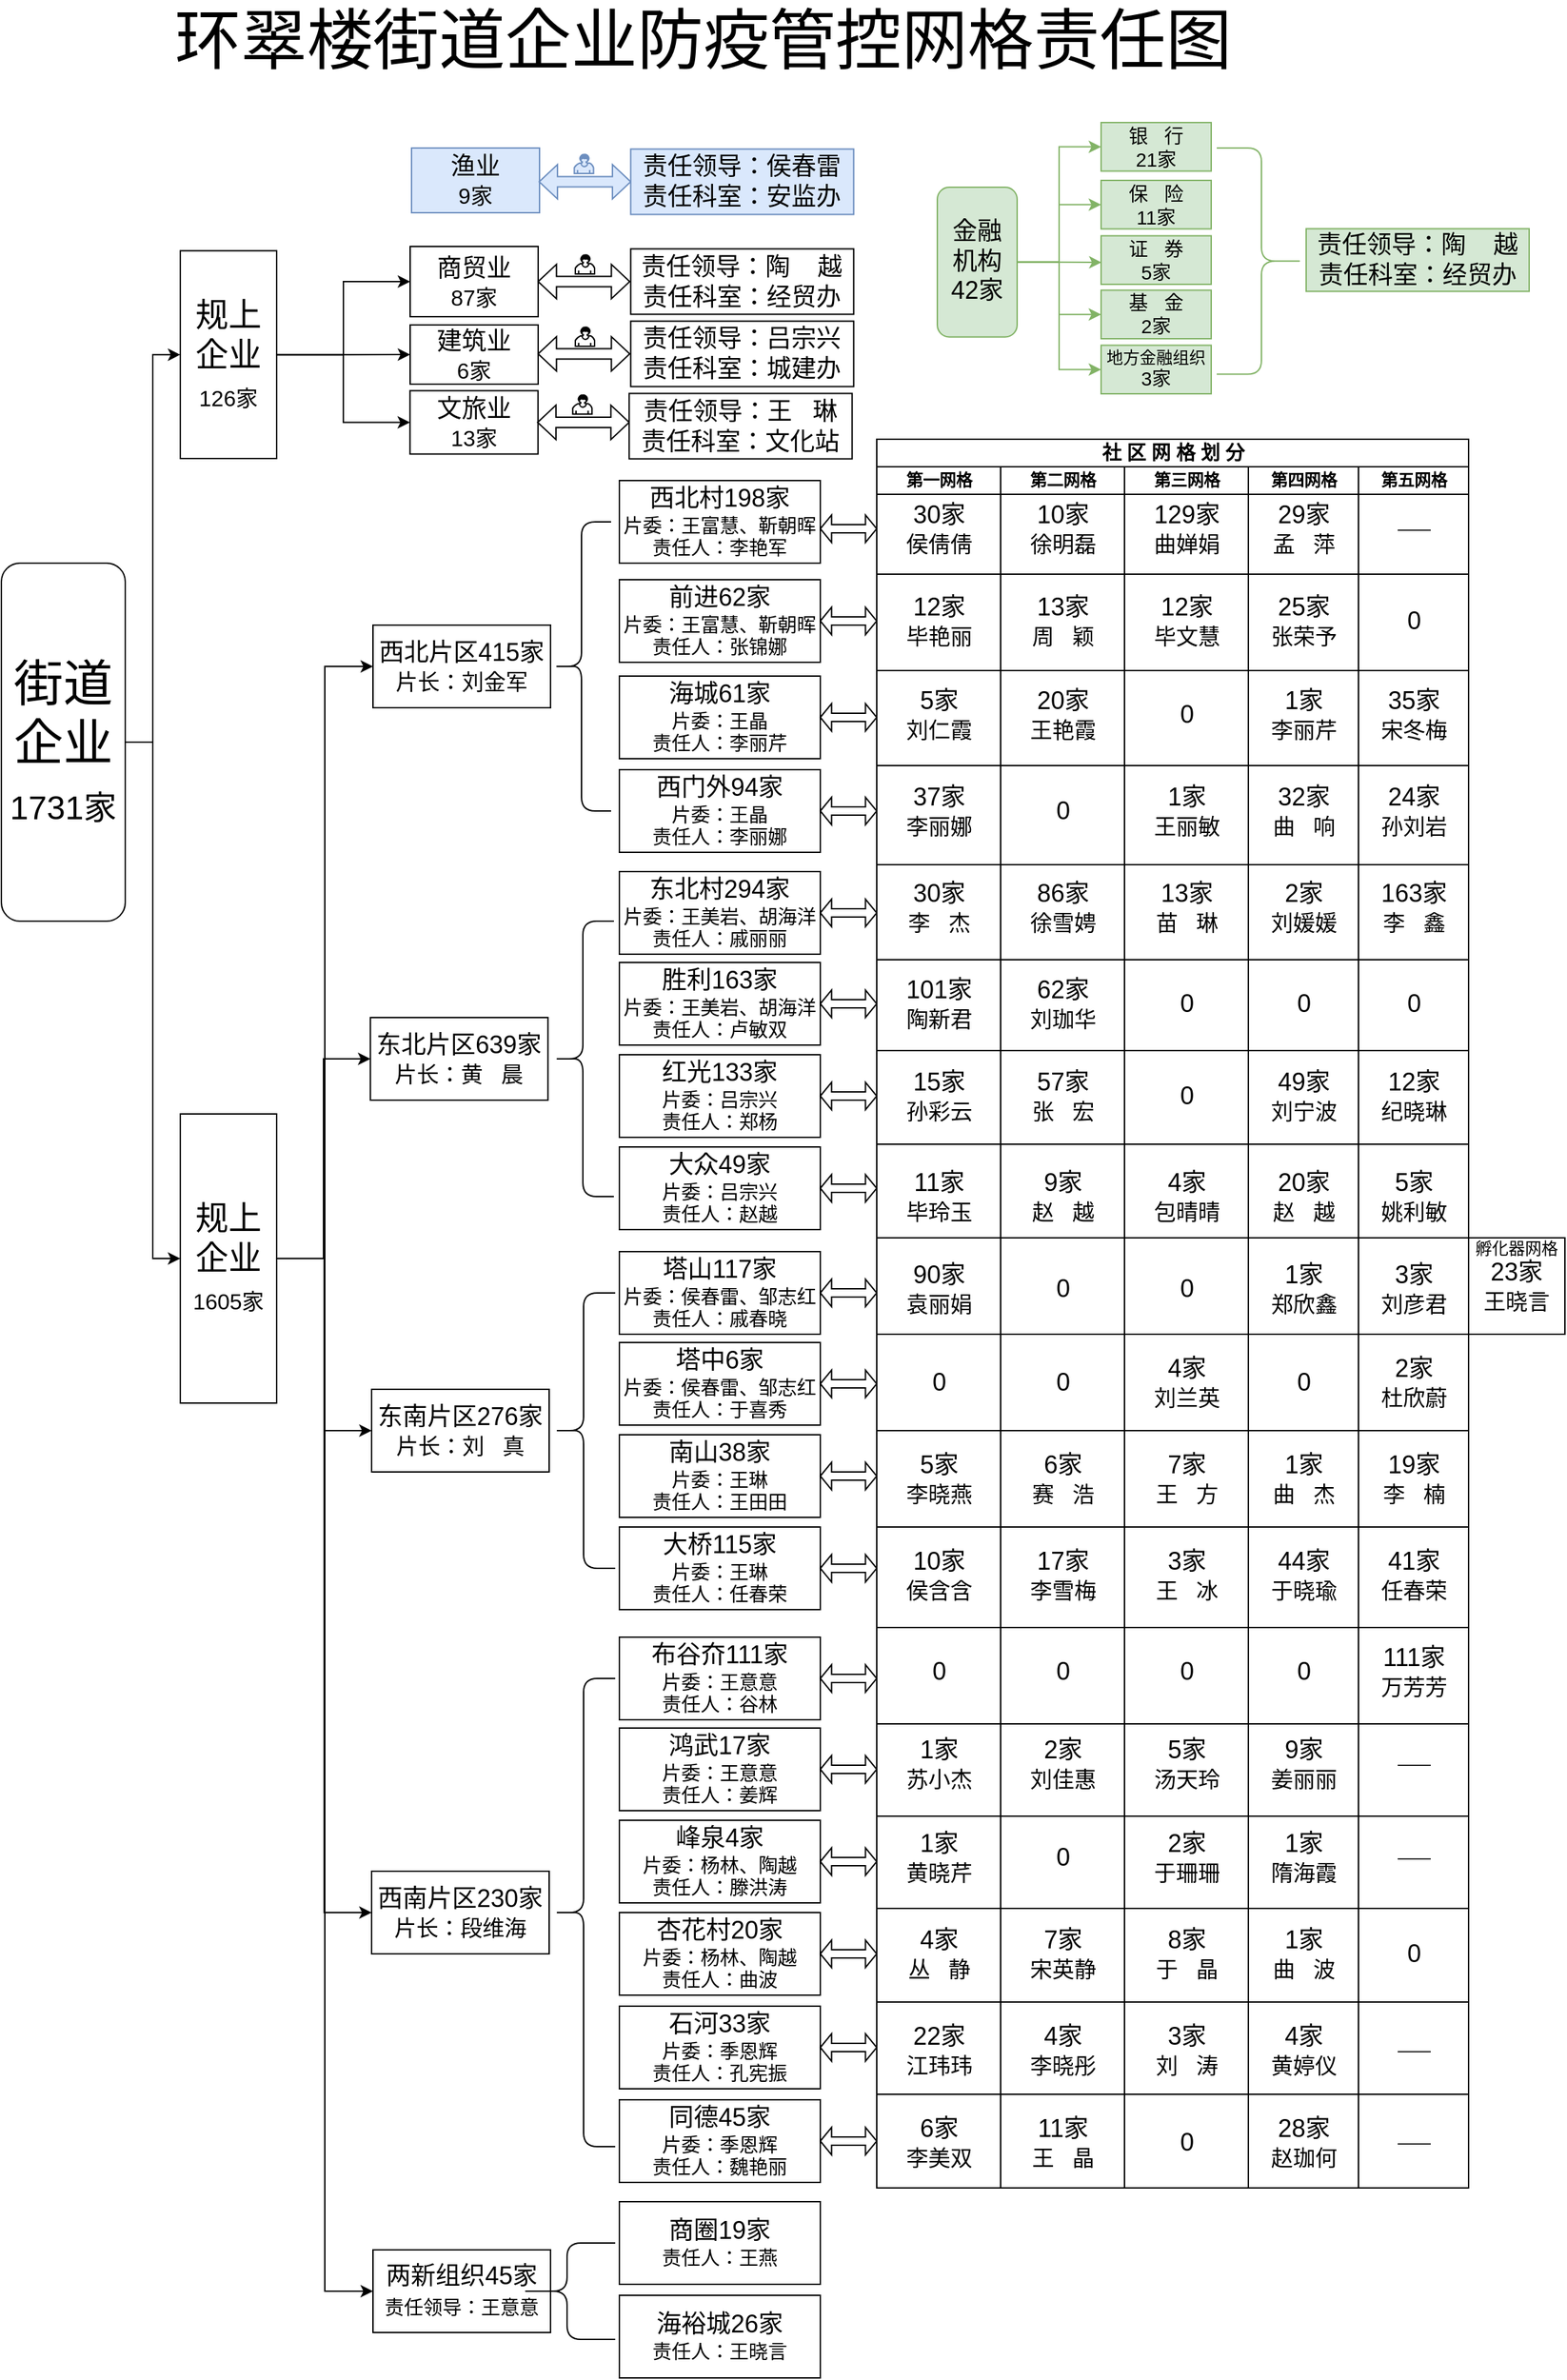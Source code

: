 <mxfile version="12.6.7" type="github"><diagram id="prtHgNgQTEPvFCAcTncT" name="Page-1"><mxGraphModel dx="1118" dy="526" grid="1" gridSize="10" guides="1" tooltips="1" connect="1" arrows="1" fold="1" page="1" pageScale="1" pageWidth="1169" pageHeight="1654" background="none" math="0" shadow="0"><root><mxCell id="0"/><mxCell id="1" parent="0"/><mxCell id="FzNf3U3Ce0wtQ_pbQBkc-173" value="" style="edgeStyle=orthogonalEdgeStyle;rounded=0;orthogonalLoop=1;jettySize=auto;html=1;entryX=0;entryY=0.5;entryDx=0;entryDy=0;" parent="1" source="FzNf3U3Ce0wtQ_pbQBkc-4" target="FzNf3U3Ce0wtQ_pbQBkc-5" edge="1"><mxGeometry relative="1" as="geometry"><mxPoint x="210" y="778" as="targetPoint"/></mxGeometry></mxCell><mxCell id="GbIwkdMwu9o2Gbu8ERQd-196" style="edgeStyle=orthogonalEdgeStyle;rounded=0;orthogonalLoop=1;jettySize=auto;html=1;exitX=1;exitY=0.5;exitDx=0;exitDy=0;entryX=0;entryY=0.5;entryDx=0;entryDy=0;" parent="1" source="FzNf3U3Ce0wtQ_pbQBkc-4" target="GbIwkdMwu9o2Gbu8ERQd-195" edge="1"><mxGeometry relative="1" as="geometry"/></mxCell><mxCell id="FzNf3U3Ce0wtQ_pbQBkc-4" value="&lt;div&gt;&lt;font style=&quot;font-size: 36px&quot;&gt;街道企业&lt;/font&gt;&lt;/div&gt;&lt;div&gt;&lt;font style=&quot;font-size: 36px&quot;&gt;&lt;font style=&quot;font-size: 24px&quot; size=&quot;3&quot;&gt;1731家&lt;/font&gt;&lt;br&gt;&lt;/font&gt;&lt;/div&gt;" style="rounded=1;whiteSpace=wrap;html=1;" parent="1" vertex="1"><mxGeometry x="30" y="450" width="90" height="260" as="geometry"/></mxCell><mxCell id="FzNf3U3Ce0wtQ_pbQBkc-180" style="edgeStyle=orthogonalEdgeStyle;rounded=0;orthogonalLoop=1;jettySize=auto;html=1;exitX=1;exitY=0.5;exitDx=0;exitDy=0;entryX=0;entryY=0.5;entryDx=0;entryDy=0;" parent="1" source="FzNf3U3Ce0wtQ_pbQBkc-5" target="FzNf3U3Ce0wtQ_pbQBkc-8" edge="1"><mxGeometry relative="1" as="geometry"/></mxCell><mxCell id="FzNf3U3Ce0wtQ_pbQBkc-181" style="edgeStyle=orthogonalEdgeStyle;rounded=0;orthogonalLoop=1;jettySize=auto;html=1;exitX=1;exitY=0.5;exitDx=0;exitDy=0;entryX=0;entryY=0.5;entryDx=0;entryDy=0;" parent="1" source="FzNf3U3Ce0wtQ_pbQBkc-5" target="FzNf3U3Ce0wtQ_pbQBkc-10" edge="1"><mxGeometry relative="1" as="geometry"/></mxCell><mxCell id="FzNf3U3Ce0wtQ_pbQBkc-182" style="edgeStyle=orthogonalEdgeStyle;rounded=0;orthogonalLoop=1;jettySize=auto;html=1;exitX=1;exitY=0.5;exitDx=0;exitDy=0;entryX=0;entryY=0.5;entryDx=0;entryDy=0;" parent="1" source="FzNf3U3Ce0wtQ_pbQBkc-5" target="FzNf3U3Ce0wtQ_pbQBkc-11" edge="1"><mxGeometry relative="1" as="geometry"/></mxCell><mxCell id="FzNf3U3Ce0wtQ_pbQBkc-5" value="&lt;div&gt;&lt;font style=&quot;font-size: 24px&quot;&gt;规上&lt;/font&gt;&lt;/div&gt;&lt;div&gt;&lt;font style=&quot;font-size: 24px&quot;&gt;企业&lt;/font&gt;&lt;/div&gt;&lt;font style=&quot;font-size: 24px&quot;&gt;&lt;font size=&quot;3&quot;&gt;126家&lt;/font&gt;&lt;br&gt;&lt;/font&gt;" style="rounded=0;whiteSpace=wrap;html=1;" parent="1" vertex="1"><mxGeometry x="160" y="223.13" width="70" height="150.87" as="geometry"/></mxCell><mxCell id="FzNf3U3Ce0wtQ_pbQBkc-8" value="&lt;div&gt;&lt;font style=&quot;font-size: 18px&quot;&gt;商贸业&lt;/font&gt;&lt;/div&gt;&lt;div&gt;&lt;font size=&quot;3&quot;&gt;87家&lt;br&gt;&lt;/font&gt;&lt;/div&gt;" style="rounded=0;whiteSpace=wrap;html=1;" parent="1" vertex="1"><mxGeometry x="327" y="220" width="93" height="51" as="geometry"/></mxCell><mxCell id="FzNf3U3Ce0wtQ_pbQBkc-10" value="&lt;div&gt;&lt;font style=&quot;font-size: 18px&quot;&gt;建筑业&lt;/font&gt;&lt;/div&gt;&lt;div&gt;&lt;font size=&quot;3&quot;&gt;6家&lt;br&gt;&lt;/font&gt;&lt;/div&gt;" style="rounded=0;whiteSpace=wrap;html=1;" parent="1" vertex="1"><mxGeometry x="327" y="277" width="93" height="43" as="geometry"/></mxCell><mxCell id="FzNf3U3Ce0wtQ_pbQBkc-11" value="&lt;div&gt;&lt;font style=&quot;font-size: 18px&quot;&gt;文旅业&lt;/font&gt;&lt;/div&gt;&lt;div&gt;&lt;font size=&quot;3&quot;&gt;13家&lt;br&gt;&lt;/font&gt;&lt;/div&gt;" style="rounded=0;whiteSpace=wrap;html=1;" parent="1" vertex="1"><mxGeometry x="326.88" y="324.75" width="93" height="46" as="geometry"/></mxCell><mxCell id="FzNf3U3Ce0wtQ_pbQBkc-12" value="&lt;div&gt;&lt;font style=&quot;font-size: 18px&quot;&gt;渔业&lt;/font&gt;&lt;/div&gt;&lt;div&gt;&lt;font size=&quot;3&quot;&gt;9家&lt;br&gt;&lt;/font&gt;&lt;/div&gt;" style="rounded=0;whiteSpace=wrap;html=1;fillColor=#dae8fc;strokeColor=#6c8ebf;" parent="1" vertex="1"><mxGeometry x="328" y="148.5" width="93" height="47" as="geometry"/></mxCell><mxCell id="FzNf3U3Ce0wtQ_pbQBkc-13" value="&lt;div&gt;&lt;font style=&quot;font-size: 18px&quot;&gt;西北片区&lt;/font&gt;&lt;font style=&quot;font-size: 18px&quot;&gt;415家&lt;/font&gt;&lt;/div&gt;&lt;div&gt;&lt;font size=&quot;3&quot;&gt;片长：刘金军&lt;br&gt;&lt;/font&gt;&lt;/div&gt;" style="rounded=0;whiteSpace=wrap;html=1;" parent="1" vertex="1"><mxGeometry x="300" y="495" width="129" height="60" as="geometry"/></mxCell><mxCell id="FzNf3U3Ce0wtQ_pbQBkc-47" value="&lt;div&gt;&lt;font style=&quot;font-size: 18px&quot;&gt;东南片区&lt;/font&gt;&lt;font style=&quot;font-size: 18px&quot;&gt;276家&lt;/font&gt;&lt;/div&gt;&lt;div&gt;&lt;font size=&quot;3&quot;&gt;片长：刘&amp;nbsp;&amp;nbsp; 真&lt;br&gt;&lt;/font&gt;&lt;/div&gt;" style="rounded=0;whiteSpace=wrap;html=1;" parent="1" vertex="1"><mxGeometry x="299" y="1050" width="129" height="60" as="geometry"/></mxCell><mxCell id="FzNf3U3Ce0wtQ_pbQBkc-56" value="&lt;div&gt;&lt;font style=&quot;font-size: 18px&quot;&gt;东北片区&lt;/font&gt;&lt;font style=&quot;font-size: 18px&quot;&gt;639家&lt;br&gt;&lt;/font&gt;&lt;/div&gt;&lt;div&gt;&lt;font size=&quot;3&quot;&gt;片长：黄&amp;nbsp;&amp;nbsp; 晨&lt;/font&gt;&lt;br&gt;&lt;/div&gt;" style="rounded=0;whiteSpace=wrap;html=1;" parent="1" vertex="1"><mxGeometry x="298.13" y="780" width="129" height="60" as="geometry"/></mxCell><mxCell id="FzNf3U3Ce0wtQ_pbQBkc-65" value="&lt;div&gt;&lt;font style=&quot;font-size: 18px&quot;&gt;西南片区&lt;/font&gt;&lt;font style=&quot;font-size: 18px&quot;&gt;230家&lt;/font&gt;&lt;/div&gt;&lt;div&gt;&lt;font size=&quot;3&quot;&gt;片长：段维海&lt;br&gt;&lt;/font&gt;&lt;/div&gt;" style="rounded=0;whiteSpace=wrap;html=1;" parent="1" vertex="1"><mxGeometry x="299" y="1400" width="129" height="60" as="geometry"/></mxCell><mxCell id="FzNf3U3Ce0wtQ_pbQBkc-74" value="&lt;font style=&quot;font-size: 48px&quot;&gt;环翠楼街道企业防疫管控网格责任图&lt;/font&gt;" style="text;html=1;strokeColor=none;fillColor=none;align=center;verticalAlign=middle;whiteSpace=wrap;rounded=0;" parent="1" vertex="1"><mxGeometry x="100" y="60" width="880" height="20" as="geometry"/></mxCell><mxCell id="FzNf3U3Ce0wtQ_pbQBkc-206" value="&lt;div&gt;&lt;font style=&quot;font-size: 18px&quot;&gt;前进62家&lt;/font&gt;&lt;/div&gt;&lt;div&gt;&lt;font style=&quot;font-size: 14px&quot;&gt;片委：王富慧、靳朝晖&lt;/font&gt;&lt;/div&gt;&lt;div&gt;&lt;font style=&quot;font-size: 12px&quot;&gt;&lt;font style=&quot;font-size: 14px&quot;&gt;责任人：张锦娜&lt;/font&gt;&lt;br&gt;&lt;/font&gt;&lt;/div&gt;" style="rounded=0;whiteSpace=wrap;html=1;" parent="1" vertex="1"><mxGeometry x="479" y="462" width="146" height="60" as="geometry"/></mxCell><mxCell id="FzNf3U3Ce0wtQ_pbQBkc-207" value="&lt;div&gt;&lt;font style=&quot;font-size: 18px&quot;&gt;西门外94家&lt;/font&gt;&lt;/div&gt;&lt;div&gt;&lt;font style=&quot;font-size: 14px&quot;&gt;片委：王晶&lt;/font&gt;&lt;/div&gt;&lt;div&gt;&lt;font style=&quot;font-size: 12px&quot;&gt;&lt;font style=&quot;font-size: 14px&quot;&gt;责任人：李丽娜&lt;/font&gt;&lt;br&gt;&lt;/font&gt;&lt;/div&gt;" style="rounded=0;whiteSpace=wrap;html=1;" parent="1" vertex="1"><mxGeometry x="479" y="600" width="146" height="60" as="geometry"/></mxCell><mxCell id="FzNf3U3Ce0wtQ_pbQBkc-208" value="&lt;div&gt;&lt;font style=&quot;font-size: 18px&quot;&gt;海城61家&lt;/font&gt;&lt;/div&gt;&lt;div&gt;&lt;font style=&quot;font-size: 14px&quot;&gt;片委：王晶&lt;/font&gt;&lt;/div&gt;&lt;div&gt;&lt;font style=&quot;font-size: 12px&quot;&gt;&lt;font style=&quot;font-size: 14px&quot;&gt;责任人：李丽芹&lt;/font&gt;&lt;br&gt;&lt;/font&gt;&lt;/div&gt;" style="rounded=0;whiteSpace=wrap;html=1;" parent="1" vertex="1"><mxGeometry x="479" y="532" width="146" height="60" as="geometry"/></mxCell><mxCell id="FzNf3U3Ce0wtQ_pbQBkc-209" value="&lt;div&gt;&lt;font style=&quot;font-size: 18px&quot;&gt;东北村294家&lt;/font&gt;&lt;/div&gt;&lt;div&gt;&lt;font style=&quot;font-size: 14px&quot;&gt;片委：王美岩、胡海洋&lt;/font&gt;&lt;/div&gt;&lt;div&gt;&lt;font style=&quot;font-size: 12px&quot;&gt;&lt;font style=&quot;font-size: 14px&quot;&gt;责任人：戚丽丽&lt;/font&gt;&lt;br&gt;&lt;/font&gt;&lt;/div&gt;" style="rounded=0;whiteSpace=wrap;html=1;" parent="1" vertex="1"><mxGeometry x="479" y="674" width="146" height="60" as="geometry"/></mxCell><mxCell id="FzNf3U3Ce0wtQ_pbQBkc-210" value="&lt;div&gt;&lt;font style=&quot;font-size: 18px&quot;&gt;胜利163家&lt;/font&gt;&lt;/div&gt;&lt;div&gt;&lt;font style=&quot;font-size: 14px&quot;&gt;片委：王美岩、胡海洋&lt;/font&gt;&lt;/div&gt;&lt;div&gt;&lt;font style=&quot;font-size: 12px&quot;&gt;&lt;font style=&quot;font-size: 14px&quot;&gt;责任人：卢敏双&lt;/font&gt;&lt;br&gt;&lt;/font&gt;&lt;/div&gt;" style="rounded=0;whiteSpace=wrap;html=1;" parent="1" vertex="1"><mxGeometry x="479" y="740" width="146" height="60" as="geometry"/></mxCell><mxCell id="FzNf3U3Ce0wtQ_pbQBkc-211" value="&lt;div&gt;&lt;font style=&quot;font-size: 18px&quot;&gt;大众49家&lt;/font&gt;&lt;/div&gt;&lt;div&gt;&lt;font style=&quot;font-size: 14px&quot;&gt;片委：吕宗兴&lt;/font&gt;&lt;/div&gt;&lt;div&gt;&lt;font style=&quot;font-size: 12px&quot;&gt;&lt;font style=&quot;font-size: 14px&quot;&gt;责任人：赵越&lt;/font&gt;&lt;br&gt;&lt;/font&gt;&lt;/div&gt;" style="rounded=0;whiteSpace=wrap;html=1;" parent="1" vertex="1"><mxGeometry x="479" y="874" width="146" height="60" as="geometry"/></mxCell><mxCell id="FzNf3U3Ce0wtQ_pbQBkc-212" value="&lt;div&gt;&lt;font style=&quot;font-size: 18px&quot;&gt;红光133家&lt;/font&gt;&lt;/div&gt;&lt;div&gt;&lt;font style=&quot;font-size: 14px&quot;&gt;片委：吕宗兴&lt;/font&gt;&lt;/div&gt;&lt;div&gt;&lt;font style=&quot;font-size: 12px&quot;&gt;&lt;font style=&quot;font-size: 14px&quot;&gt;责任人：郑杨&lt;/font&gt;&lt;br&gt;&lt;/font&gt;&lt;/div&gt;" style="rounded=0;whiteSpace=wrap;html=1;" parent="1" vertex="1"><mxGeometry x="479" y="807" width="146" height="60" as="geometry"/></mxCell><mxCell id="FzNf3U3Ce0wtQ_pbQBkc-214" value="&lt;div&gt;&lt;font style=&quot;font-size: 18px&quot;&gt;塔山117家&lt;/font&gt;&lt;/div&gt;&lt;div&gt;&lt;font style=&quot;font-size: 14px&quot;&gt;片委：侯春雷、邹志红&lt;/font&gt;&lt;/div&gt;&lt;div&gt;&lt;font style=&quot;font-size: 12px&quot;&gt;&lt;font style=&quot;font-size: 14px&quot;&gt;责任人：戚春晓&lt;/font&gt;&lt;br&gt;&lt;/font&gt;&lt;/div&gt;" style="rounded=0;whiteSpace=wrap;html=1;" parent="1" vertex="1"><mxGeometry x="479" y="950" width="146" height="60" as="geometry"/></mxCell><mxCell id="FzNf3U3Ce0wtQ_pbQBkc-215" value="&lt;div&gt;&lt;font style=&quot;font-size: 18px&quot;&gt;塔中6家&lt;/font&gt;&lt;/div&gt;&lt;div&gt;&lt;font style=&quot;font-size: 14px&quot;&gt;片委：侯春雷、邹志红&lt;/font&gt;&lt;/div&gt;&lt;div&gt;&lt;font style=&quot;font-size: 12px&quot;&gt;&lt;font style=&quot;font-size: 14px&quot;&gt;责任人：于喜秀&lt;/font&gt;&lt;br&gt;&lt;/font&gt;&lt;/div&gt;" style="rounded=0;whiteSpace=wrap;html=1;" parent="1" vertex="1"><mxGeometry x="479" y="1016" width="146" height="60" as="geometry"/></mxCell><mxCell id="FzNf3U3Ce0wtQ_pbQBkc-216" value="&lt;div&gt;&lt;font style=&quot;font-size: 18px&quot;&gt;大桥115家&lt;/font&gt;&lt;/div&gt;&lt;div&gt;&lt;font style=&quot;font-size: 14px&quot;&gt;片委：王琳&lt;/font&gt;&lt;/div&gt;&lt;div&gt;&lt;font style=&quot;font-size: 12px&quot;&gt;&lt;font style=&quot;font-size: 14px&quot;&gt;责任人：任春荣&lt;/font&gt;&lt;br&gt;&lt;/font&gt;&lt;/div&gt;" style="rounded=0;whiteSpace=wrap;html=1;" parent="1" vertex="1"><mxGeometry x="479" y="1150" width="146" height="60" as="geometry"/></mxCell><mxCell id="FzNf3U3Ce0wtQ_pbQBkc-217" value="&lt;div&gt;&lt;font style=&quot;font-size: 18px&quot;&gt;南山38家&lt;/font&gt;&lt;/div&gt;&lt;div&gt;&lt;font style=&quot;font-size: 14px&quot;&gt;片委：王琳&lt;/font&gt;&lt;/div&gt;&lt;div&gt;&lt;font style=&quot;font-size: 12px&quot;&gt;&lt;font style=&quot;font-size: 14px&quot;&gt;责任人：王田田&lt;/font&gt;&lt;br&gt;&lt;/font&gt;&lt;/div&gt;" style="rounded=0;whiteSpace=wrap;html=1;" parent="1" vertex="1"><mxGeometry x="479" y="1083" width="146" height="60" as="geometry"/></mxCell><mxCell id="FzNf3U3Ce0wtQ_pbQBkc-222" value="&lt;div&gt;&lt;font style=&quot;font-size: 18px&quot;&gt;布谷夼111家&lt;/font&gt;&lt;/div&gt;&lt;div&gt;&lt;font style=&quot;font-size: 14px&quot;&gt;片委：王意意&lt;/font&gt;&lt;/div&gt;&lt;div&gt;&lt;font style=&quot;font-size: 12px&quot;&gt;&lt;font style=&quot;font-size: 14px&quot;&gt;责任人：谷林&lt;/font&gt;&lt;br&gt;&lt;/font&gt;&lt;/div&gt;" style="rounded=0;whiteSpace=wrap;html=1;" parent="1" vertex="1"><mxGeometry x="479" y="1230" width="146" height="60" as="geometry"/></mxCell><mxCell id="FzNf3U3Ce0wtQ_pbQBkc-223" value="&lt;div&gt;&lt;font style=&quot;font-size: 18px&quot;&gt;鸿武17家&lt;/font&gt;&lt;/div&gt;&lt;div&gt;&lt;font style=&quot;font-size: 14px&quot;&gt;片委：王意意&lt;/font&gt;&lt;/div&gt;&lt;div&gt;&lt;font style=&quot;font-size: 12px&quot;&gt;&lt;font style=&quot;font-size: 14px&quot;&gt;责任人：姜辉&lt;/font&gt;&lt;br&gt;&lt;/font&gt;&lt;/div&gt;" style="rounded=0;whiteSpace=wrap;html=1;" parent="1" vertex="1"><mxGeometry x="479" y="1296" width="146" height="60" as="geometry"/></mxCell><mxCell id="FzNf3U3Ce0wtQ_pbQBkc-224" value="&lt;div&gt;&lt;font style=&quot;font-size: 18px&quot;&gt;杏花村20家&lt;/font&gt;&lt;/div&gt;&lt;div&gt;&lt;font style=&quot;font-size: 14px&quot;&gt;片委：杨林、陶越&lt;/font&gt;&lt;/div&gt;&lt;div&gt;&lt;font style=&quot;font-size: 12px&quot;&gt;&lt;font style=&quot;font-size: 14px&quot;&gt;责任人：曲波&lt;/font&gt;&lt;br&gt;&lt;/font&gt;&lt;/div&gt;" style="rounded=0;whiteSpace=wrap;html=1;" parent="1" vertex="1"><mxGeometry x="479" y="1430" width="146" height="60" as="geometry"/></mxCell><mxCell id="FzNf3U3Ce0wtQ_pbQBkc-225" value="&lt;div&gt;&lt;font style=&quot;font-size: 18px&quot;&gt;峰泉4家&lt;/font&gt;&lt;/div&gt;&lt;div&gt;&lt;font style=&quot;font-size: 14px&quot;&gt;片委：杨林、陶越&lt;/font&gt;&lt;/div&gt;&lt;div&gt;&lt;font style=&quot;font-size: 12px&quot;&gt;&lt;font style=&quot;font-size: 14px&quot;&gt;责任人：滕洪涛&lt;/font&gt;&lt;br&gt;&lt;/font&gt;&lt;/div&gt;" style="rounded=0;whiteSpace=wrap;html=1;" parent="1" vertex="1"><mxGeometry x="479" y="1363" width="146" height="60" as="geometry"/></mxCell><mxCell id="FzNf3U3Ce0wtQ_pbQBkc-226" value="&lt;div&gt;&lt;font style=&quot;font-size: 18px&quot;&gt;同德45家&lt;/font&gt;&lt;/div&gt;&lt;div&gt;&lt;font style=&quot;font-size: 14px&quot;&gt;片委：季恩辉&lt;/font&gt;&lt;/div&gt;&lt;div&gt;&lt;font style=&quot;font-size: 12px&quot;&gt;&lt;font style=&quot;font-size: 14px&quot;&gt;责任人：魏艳丽&lt;/font&gt;&lt;br&gt;&lt;/font&gt;&lt;/div&gt;" style="rounded=0;whiteSpace=wrap;html=1;" parent="1" vertex="1"><mxGeometry x="479" y="1566" width="146" height="60" as="geometry"/></mxCell><mxCell id="FzNf3U3Ce0wtQ_pbQBkc-227" value="&lt;div&gt;&lt;font style=&quot;font-size: 18px&quot;&gt;石河33家&lt;/font&gt;&lt;/div&gt;&lt;div&gt;&lt;font style=&quot;font-size: 14px&quot;&gt;片委：季恩辉&lt;/font&gt;&lt;/div&gt;&lt;div&gt;&lt;font style=&quot;font-size: 12px&quot;&gt;&lt;font style=&quot;font-size: 14px&quot;&gt;责任人：孔宪振&lt;/font&gt;&lt;br&gt;&lt;/font&gt;&lt;/div&gt;" style="rounded=0;whiteSpace=wrap;html=1;" parent="1" vertex="1"><mxGeometry x="479" y="1498" width="146" height="60" as="geometry"/></mxCell><mxCell id="FzNf3U3Ce0wtQ_pbQBkc-240" value="" style="shape=curlyBracket;whiteSpace=wrap;html=1;rounded=1;" parent="1" vertex="1"><mxGeometry x="430" y="420" width="43" height="210" as="geometry"/></mxCell><mxCell id="FzNf3U3Ce0wtQ_pbQBkc-241" value="" style="shape=curlyBracket;whiteSpace=wrap;html=1;rounded=1;" parent="1" vertex="1"><mxGeometry x="430" y="710" width="45" height="200" as="geometry"/></mxCell><mxCell id="FzNf3U3Ce0wtQ_pbQBkc-242" value="" style="shape=curlyBracket;whiteSpace=wrap;html=1;rounded=1;" parent="1" vertex="1"><mxGeometry x="430" y="980" width="46" height="200" as="geometry"/></mxCell><mxCell id="FzNf3U3Ce0wtQ_pbQBkc-243" value="" style="shape=curlyBracket;whiteSpace=wrap;html=1;rounded=1;" parent="1" vertex="1"><mxGeometry x="430" y="1260" width="46" height="340" as="geometry"/></mxCell><mxCell id="GbIwkdMwu9o2Gbu8ERQd-16" value="&lt;font style=&quot;font-size: 14px&quot;&gt;社 区 网 格 划 分&lt;br&gt;&lt;/font&gt;" style="swimlane;html=1;childLayout=stackLayout;resizeParent=1;resizeParentMax=0;startSize=20;" parent="1" vertex="1"><mxGeometry x="666" y="360" width="430" height="1270" as="geometry"><mxRectangle x="720" y="360" width="140" height="20" as="alternateBounds"/></mxGeometry></mxCell><mxCell id="GbIwkdMwu9o2Gbu8ERQd-17" value="第一网格" style="swimlane;html=1;startSize=20;" parent="GbIwkdMwu9o2Gbu8ERQd-16" vertex="1"><mxGeometry y="20" width="90" height="1250" as="geometry"><mxRectangle y="20" width="30" height="1250" as="alternateBounds"/></mxGeometry></mxCell><mxCell id="GbIwkdMwu9o2Gbu8ERQd-23" value="&lt;div&gt;&lt;font style=&quot;font-size: 18px&quot;&gt;30家&lt;/font&gt;&lt;/div&gt;&lt;div&gt;&lt;font size=&quot;3&quot;&gt;侯倩倩&lt;br&gt;&lt;/font&gt;&lt;/div&gt;" style="text;html=1;align=center;verticalAlign=middle;resizable=0;points=[];autosize=1;" parent="GbIwkdMwu9o2Gbu8ERQd-17" vertex="1"><mxGeometry x="15" y="25" width="60" height="40" as="geometry"/></mxCell><mxCell id="GbIwkdMwu9o2Gbu8ERQd-28" value="&lt;div&gt;&lt;font style=&quot;font-size: 18px&quot;&gt;12家&lt;/font&gt;&lt;/div&gt;&lt;div&gt;&lt;font size=&quot;3&quot;&gt;毕艳丽&lt;br&gt;&lt;/font&gt;&lt;/div&gt;" style="text;html=1;align=center;verticalAlign=middle;resizable=0;points=[];autosize=1;" parent="GbIwkdMwu9o2Gbu8ERQd-17" vertex="1"><mxGeometry x="15" y="92" width="60" height="40" as="geometry"/></mxCell><mxCell id="GbIwkdMwu9o2Gbu8ERQd-33" value="&lt;div&gt;&lt;font style=&quot;font-size: 18px&quot;&gt;5家&lt;/font&gt;&lt;/div&gt;&lt;div&gt;&lt;font size=&quot;3&quot;&gt;刘仁霞&lt;br&gt;&lt;/font&gt;&lt;/div&gt;" style="text;html=1;align=center;verticalAlign=middle;resizable=0;points=[];autosize=1;" parent="GbIwkdMwu9o2Gbu8ERQd-17" vertex="1"><mxGeometry x="15" y="160" width="60" height="40" as="geometry"/></mxCell><mxCell id="GbIwkdMwu9o2Gbu8ERQd-34" value="&lt;div&gt;&lt;font style=&quot;font-size: 18px&quot;&gt;37家&lt;/font&gt;&lt;/div&gt;&lt;div&gt;&lt;font size=&quot;3&quot;&gt;李丽娜&lt;br&gt;&lt;/font&gt;&lt;/div&gt;" style="text;html=1;align=center;verticalAlign=middle;resizable=0;points=[];autosize=1;" parent="GbIwkdMwu9o2Gbu8ERQd-17" vertex="1"><mxGeometry x="15" y="230" width="60" height="40" as="geometry"/></mxCell><mxCell id="GbIwkdMwu9o2Gbu8ERQd-35" value="&lt;div&gt;&lt;font style=&quot;font-size: 18px&quot;&gt;30家&lt;/font&gt;&lt;/div&gt;&lt;div&gt;&lt;font size=&quot;3&quot;&gt;李&amp;nbsp;&amp;nbsp; 杰&lt;br&gt;&lt;/font&gt;&lt;/div&gt;" style="text;html=1;align=center;verticalAlign=middle;resizable=0;points=[];autosize=1;" parent="GbIwkdMwu9o2Gbu8ERQd-17" vertex="1"><mxGeometry x="15" y="300" width="60" height="40" as="geometry"/></mxCell><mxCell id="GbIwkdMwu9o2Gbu8ERQd-36" value="&lt;div&gt;&lt;font style=&quot;font-size: 18px&quot;&gt;101家&lt;/font&gt;&lt;/div&gt;&lt;div&gt;&lt;font size=&quot;3&quot;&gt;陶新君&lt;br&gt;&lt;/font&gt;&lt;/div&gt;" style="text;html=1;align=center;verticalAlign=middle;resizable=0;points=[];autosize=1;" parent="GbIwkdMwu9o2Gbu8ERQd-17" vertex="1"><mxGeometry x="15" y="370" width="60" height="40" as="geometry"/></mxCell><mxCell id="GbIwkdMwu9o2Gbu8ERQd-37" value="&lt;div&gt;&lt;font style=&quot;font-size: 18px&quot;&gt;15家&lt;/font&gt;&lt;/div&gt;&lt;div&gt;&lt;font size=&quot;3&quot;&gt;孙彩云&lt;br&gt;&lt;/font&gt;&lt;/div&gt;" style="text;html=1;align=center;verticalAlign=middle;resizable=0;points=[];autosize=1;" parent="GbIwkdMwu9o2Gbu8ERQd-17" vertex="1"><mxGeometry x="15" y="437" width="60" height="40" as="geometry"/></mxCell><mxCell id="GbIwkdMwu9o2Gbu8ERQd-38" value="&lt;div&gt;&lt;font style=&quot;font-size: 18px&quot;&gt;11家&lt;/font&gt;&lt;/div&gt;&lt;div&gt;&lt;font size=&quot;3&quot;&gt;毕玲玉&lt;br&gt;&lt;/font&gt;&lt;/div&gt;" style="text;html=1;align=center;verticalAlign=middle;resizable=0;points=[];autosize=1;" parent="GbIwkdMwu9o2Gbu8ERQd-17" vertex="1"><mxGeometry x="15" y="510" width="60" height="40" as="geometry"/></mxCell><mxCell id="GbIwkdMwu9o2Gbu8ERQd-39" value="&lt;div&gt;&lt;font style=&quot;font-size: 18px&quot;&gt;90家&lt;/font&gt;&lt;/div&gt;&lt;div&gt;&lt;font size=&quot;3&quot;&gt;袁丽娟&lt;br&gt;&lt;/font&gt;&lt;/div&gt;" style="text;html=1;align=center;verticalAlign=middle;resizable=0;points=[];autosize=1;" parent="GbIwkdMwu9o2Gbu8ERQd-17" vertex="1"><mxGeometry x="15" y="577" width="60" height="40" as="geometry"/></mxCell><mxCell id="GbIwkdMwu9o2Gbu8ERQd-40" value="&lt;div&gt;&lt;font style=&quot;font-size: 18px&quot;&gt;0&lt;/font&gt;&lt;/div&gt;" style="text;html=1;align=center;verticalAlign=middle;resizable=0;points=[];autosize=1;" parent="GbIwkdMwu9o2Gbu8ERQd-17" vertex="1"><mxGeometry x="30" y="655" width="30" height="20" as="geometry"/></mxCell><mxCell id="GbIwkdMwu9o2Gbu8ERQd-41" value="&lt;div&gt;&lt;font style=&quot;font-size: 18px&quot;&gt;5家&lt;/font&gt;&lt;/div&gt;&lt;div&gt;&lt;font size=&quot;3&quot;&gt;李晓燕&lt;br&gt;&lt;/font&gt;&lt;/div&gt;" style="text;html=1;align=center;verticalAlign=middle;resizable=0;points=[];autosize=1;" parent="GbIwkdMwu9o2Gbu8ERQd-17" vertex="1"><mxGeometry x="15" y="715" width="60" height="40" as="geometry"/></mxCell><mxCell id="GbIwkdMwu9o2Gbu8ERQd-42" value="&lt;div&gt;&lt;font style=&quot;font-size: 18px&quot;&gt;10家&lt;/font&gt;&lt;/div&gt;&lt;div&gt;&lt;font size=&quot;3&quot;&gt;侯含含&lt;br&gt;&lt;/font&gt;&lt;/div&gt;" style="text;html=1;align=center;verticalAlign=middle;resizable=0;points=[];autosize=1;" parent="GbIwkdMwu9o2Gbu8ERQd-17" vertex="1"><mxGeometry x="15" y="785" width="60" height="40" as="geometry"/></mxCell><mxCell id="GbIwkdMwu9o2Gbu8ERQd-43" value="&lt;div&gt;&lt;font style=&quot;font-size: 18px&quot;&gt;0&lt;/font&gt;&lt;/div&gt;" style="text;html=1;align=center;verticalAlign=middle;resizable=0;points=[];autosize=1;" parent="GbIwkdMwu9o2Gbu8ERQd-17" vertex="1"><mxGeometry x="30" y="865" width="30" height="20" as="geometry"/></mxCell><mxCell id="GbIwkdMwu9o2Gbu8ERQd-44" value="&lt;div&gt;&lt;font style=&quot;font-size: 18px&quot;&gt;1家&lt;/font&gt;&lt;/div&gt;&lt;div&gt;&lt;font size=&quot;3&quot;&gt;苏小杰&lt;br&gt;&lt;/font&gt;&lt;/div&gt;" style="text;html=1;align=center;verticalAlign=middle;resizable=0;points=[];autosize=1;" parent="GbIwkdMwu9o2Gbu8ERQd-17" vertex="1"><mxGeometry x="15" y="922" width="60" height="40" as="geometry"/></mxCell><mxCell id="GbIwkdMwu9o2Gbu8ERQd-45" value="&lt;div&gt;&lt;font style=&quot;font-size: 18px&quot;&gt;1家&lt;/font&gt;&lt;/div&gt;&lt;div&gt;&lt;font size=&quot;3&quot;&gt;黄晓芹&lt;br&gt;&lt;/font&gt;&lt;/div&gt;" style="text;html=1;align=center;verticalAlign=middle;resizable=0;points=[];autosize=1;" parent="GbIwkdMwu9o2Gbu8ERQd-17" vertex="1"><mxGeometry x="15" y="990" width="60" height="40" as="geometry"/></mxCell><mxCell id="GbIwkdMwu9o2Gbu8ERQd-46" value="&lt;div&gt;&lt;font style=&quot;font-size: 18px&quot;&gt;4家&lt;/font&gt;&lt;/div&gt;&lt;div&gt;&lt;font size=&quot;3&quot;&gt;丛&amp;nbsp;&amp;nbsp; 静&lt;br&gt;&lt;/font&gt;&lt;/div&gt;" style="text;html=1;align=center;verticalAlign=middle;resizable=0;points=[];autosize=1;" parent="GbIwkdMwu9o2Gbu8ERQd-17" vertex="1"><mxGeometry x="15" y="1060" width="60" height="40" as="geometry"/></mxCell><mxCell id="GbIwkdMwu9o2Gbu8ERQd-47" value="&lt;div&gt;&lt;font style=&quot;font-size: 18px&quot;&gt;22家&lt;/font&gt;&lt;/div&gt;&lt;div&gt;&lt;font size=&quot;3&quot;&gt;江玮玮&lt;br&gt;&lt;/font&gt;&lt;/div&gt;" style="text;html=1;align=center;verticalAlign=middle;resizable=0;points=[];autosize=1;" parent="GbIwkdMwu9o2Gbu8ERQd-17" vertex="1"><mxGeometry x="15" y="1130" width="60" height="40" as="geometry"/></mxCell><mxCell id="GbIwkdMwu9o2Gbu8ERQd-48" value="&lt;div&gt;&lt;font style=&quot;font-size: 18px&quot;&gt;6家&lt;/font&gt;&lt;/div&gt;&lt;div&gt;&lt;font size=&quot;3&quot;&gt;李美双&lt;br&gt;&lt;/font&gt;&lt;/div&gt;" style="text;html=1;align=center;verticalAlign=middle;resizable=0;points=[];autosize=1;" parent="GbIwkdMwu9o2Gbu8ERQd-17" vertex="1"><mxGeometry x="15" y="1197" width="60" height="40" as="geometry"/></mxCell><mxCell id="GbIwkdMwu9o2Gbu8ERQd-124" value="" style="endArrow=none;html=1;" parent="GbIwkdMwu9o2Gbu8ERQd-17" edge="1"><mxGeometry width="50" height="50" relative="1" as="geometry"><mxPoint y="1182" as="sourcePoint"/><mxPoint x="430" y="1182" as="targetPoint"/></mxGeometry></mxCell><mxCell id="GbIwkdMwu9o2Gbu8ERQd-128" value="" style="endArrow=none;html=1;" parent="GbIwkdMwu9o2Gbu8ERQd-17" edge="1"><mxGeometry width="50" height="50" relative="1" as="geometry"><mxPoint y="913.0" as="sourcePoint"/><mxPoint x="430" y="913.0" as="targetPoint"/></mxGeometry></mxCell><mxCell id="GbIwkdMwu9o2Gbu8ERQd-129" value="" style="endArrow=none;html=1;" parent="GbIwkdMwu9o2Gbu8ERQd-17" edge="1"><mxGeometry width="50" height="50" relative="1" as="geometry"><mxPoint y="843.0" as="sourcePoint"/><mxPoint x="430" y="843.0" as="targetPoint"/></mxGeometry></mxCell><mxCell id="GbIwkdMwu9o2Gbu8ERQd-131" value="" style="endArrow=none;html=1;" parent="GbIwkdMwu9o2Gbu8ERQd-17" edge="1"><mxGeometry width="50" height="50" relative="1" as="geometry"><mxPoint y="770.0" as="sourcePoint"/><mxPoint x="430" y="770.0" as="targetPoint"/></mxGeometry></mxCell><mxCell id="GbIwkdMwu9o2Gbu8ERQd-132" value="" style="endArrow=none;html=1;" parent="GbIwkdMwu9o2Gbu8ERQd-17" edge="1"><mxGeometry width="50" height="50" relative="1" as="geometry"><mxPoint y="700.0" as="sourcePoint"/><mxPoint x="430" y="700.0" as="targetPoint"/></mxGeometry></mxCell><mxCell id="GbIwkdMwu9o2Gbu8ERQd-133" value="" style="endArrow=none;html=1;" parent="GbIwkdMwu9o2Gbu8ERQd-17" edge="1"><mxGeometry width="50" height="50" relative="1" as="geometry"><mxPoint y="630.0" as="sourcePoint"/><mxPoint x="430" y="630.0" as="targetPoint"/></mxGeometry></mxCell><mxCell id="GbIwkdMwu9o2Gbu8ERQd-134" value="" style="endArrow=none;html=1;" parent="GbIwkdMwu9o2Gbu8ERQd-17" edge="1"><mxGeometry width="50" height="50" relative="1" as="geometry"><mxPoint y="560.0" as="sourcePoint"/><mxPoint x="430" y="560.0" as="targetPoint"/></mxGeometry></mxCell><mxCell id="GbIwkdMwu9o2Gbu8ERQd-136" value="" style="endArrow=none;html=1;" parent="GbIwkdMwu9o2Gbu8ERQd-17" edge="1"><mxGeometry width="50" height="50" relative="1" as="geometry"><mxPoint y="492.0" as="sourcePoint"/><mxPoint x="430" y="492.0" as="targetPoint"/></mxGeometry></mxCell><mxCell id="GbIwkdMwu9o2Gbu8ERQd-137" value="" style="endArrow=none;html=1;" parent="GbIwkdMwu9o2Gbu8ERQd-17" edge="1"><mxGeometry width="50" height="50" relative="1" as="geometry"><mxPoint y="424.0" as="sourcePoint"/><mxPoint x="430" y="424.0" as="targetPoint"/></mxGeometry></mxCell><mxCell id="GbIwkdMwu9o2Gbu8ERQd-138" value="" style="endArrow=none;html=1;" parent="GbIwkdMwu9o2Gbu8ERQd-17" edge="1"><mxGeometry width="50" height="50" relative="1" as="geometry"><mxPoint y="358.0" as="sourcePoint"/><mxPoint x="430" y="358.0" as="targetPoint"/></mxGeometry></mxCell><mxCell id="GbIwkdMwu9o2Gbu8ERQd-139" value="" style="endArrow=none;html=1;" parent="GbIwkdMwu9o2Gbu8ERQd-17" edge="1"><mxGeometry width="50" height="50" relative="1" as="geometry"><mxPoint y="289.0" as="sourcePoint"/><mxPoint x="430" y="289.0" as="targetPoint"/></mxGeometry></mxCell><mxCell id="GbIwkdMwu9o2Gbu8ERQd-140" value="" style="endArrow=none;html=1;" parent="GbIwkdMwu9o2Gbu8ERQd-17" edge="1"><mxGeometry width="50" height="50" relative="1" as="geometry"><mxPoint y="217.0" as="sourcePoint"/><mxPoint x="430" y="217.0" as="targetPoint"/></mxGeometry></mxCell><mxCell id="GbIwkdMwu9o2Gbu8ERQd-141" value="" style="endArrow=none;html=1;" parent="GbIwkdMwu9o2Gbu8ERQd-17" edge="1"><mxGeometry width="50" height="50" relative="1" as="geometry"><mxPoint y="148.0" as="sourcePoint"/><mxPoint x="430" y="148.0" as="targetPoint"/></mxGeometry></mxCell><mxCell id="GbIwkdMwu9o2Gbu8ERQd-142" value="" style="endArrow=none;html=1;" parent="GbIwkdMwu9o2Gbu8ERQd-17" edge="1"><mxGeometry width="50" height="50" relative="1" as="geometry"><mxPoint y="78.0" as="sourcePoint"/><mxPoint x="430" y="78.0" as="targetPoint"/></mxGeometry></mxCell><mxCell id="GbIwkdMwu9o2Gbu8ERQd-18" value="第二网格" style="swimlane;html=1;startSize=20;" parent="GbIwkdMwu9o2Gbu8ERQd-16" vertex="1"><mxGeometry x="90" y="20" width="90" height="1250" as="geometry"/></mxCell><mxCell id="GbIwkdMwu9o2Gbu8ERQd-50" value="&lt;div&gt;&lt;font style=&quot;font-size: 18px&quot;&gt;10家&lt;/font&gt;&lt;/div&gt;&lt;div&gt;&lt;font size=&quot;3&quot;&gt;徐明磊&lt;br&gt;&lt;/font&gt;&lt;/div&gt;" style="text;html=1;align=center;verticalAlign=middle;resizable=0;points=[];autosize=1;" parent="GbIwkdMwu9o2Gbu8ERQd-18" vertex="1"><mxGeometry x="15" y="25" width="60" height="40" as="geometry"/></mxCell><mxCell id="GbIwkdMwu9o2Gbu8ERQd-51" value="&lt;div&gt;&lt;font style=&quot;font-size: 18px&quot;&gt;13家&lt;/font&gt;&lt;/div&gt;&lt;div&gt;&lt;font size=&quot;3&quot;&gt;周&amp;nbsp;&amp;nbsp; 颖&lt;br&gt;&lt;/font&gt;&lt;/div&gt;" style="text;html=1;align=center;verticalAlign=middle;resizable=0;points=[];autosize=1;" parent="GbIwkdMwu9o2Gbu8ERQd-18" vertex="1"><mxGeometry x="15" y="92" width="60" height="40" as="geometry"/></mxCell><mxCell id="GbIwkdMwu9o2Gbu8ERQd-52" value="&lt;div&gt;&lt;font style=&quot;font-size: 18px&quot;&gt;20家&lt;/font&gt;&lt;/div&gt;&lt;div&gt;&lt;font size=&quot;3&quot;&gt;王艳霞&lt;br&gt;&lt;/font&gt;&lt;/div&gt;" style="text;html=1;align=center;verticalAlign=middle;resizable=0;points=[];autosize=1;" parent="GbIwkdMwu9o2Gbu8ERQd-18" vertex="1"><mxGeometry x="15" y="160" width="60" height="40" as="geometry"/></mxCell><mxCell id="GbIwkdMwu9o2Gbu8ERQd-53" value="&lt;div&gt;&lt;font style=&quot;font-size: 18px&quot;&gt;0&lt;/font&gt;&lt;/div&gt;" style="text;html=1;align=center;verticalAlign=middle;resizable=0;points=[];autosize=1;" parent="GbIwkdMwu9o2Gbu8ERQd-18" vertex="1"><mxGeometry x="30" y="240" width="30" height="20" as="geometry"/></mxCell><mxCell id="GbIwkdMwu9o2Gbu8ERQd-54" value="&lt;div&gt;&lt;font style=&quot;font-size: 18px&quot;&gt;86家&lt;/font&gt;&lt;/div&gt;&lt;div&gt;&lt;font size=&quot;3&quot;&gt;徐雪娉&lt;br&gt;&lt;/font&gt;&lt;/div&gt;" style="text;html=1;align=center;verticalAlign=middle;resizable=0;points=[];autosize=1;" parent="GbIwkdMwu9o2Gbu8ERQd-18" vertex="1"><mxGeometry x="15" y="300" width="60" height="40" as="geometry"/></mxCell><mxCell id="GbIwkdMwu9o2Gbu8ERQd-55" value="&lt;div&gt;&lt;font style=&quot;font-size: 18px&quot;&gt;62家&lt;/font&gt;&lt;/div&gt;&lt;div&gt;&lt;font size=&quot;3&quot;&gt;刘珈华&lt;br&gt;&lt;/font&gt;&lt;/div&gt;" style="text;html=1;align=center;verticalAlign=middle;resizable=0;points=[];autosize=1;" parent="GbIwkdMwu9o2Gbu8ERQd-18" vertex="1"><mxGeometry x="15" y="370" width="60" height="40" as="geometry"/></mxCell><mxCell id="GbIwkdMwu9o2Gbu8ERQd-56" value="&lt;div&gt;&lt;font style=&quot;font-size: 18px&quot;&gt;57家&lt;/font&gt;&lt;/div&gt;&lt;div&gt;&lt;font size=&quot;3&quot;&gt;张&amp;nbsp;&amp;nbsp; 宏&lt;br&gt;&lt;/font&gt;&lt;/div&gt;" style="text;html=1;align=center;verticalAlign=middle;resizable=0;points=[];autosize=1;" parent="GbIwkdMwu9o2Gbu8ERQd-18" vertex="1"><mxGeometry x="15" y="437" width="60" height="40" as="geometry"/></mxCell><mxCell id="GbIwkdMwu9o2Gbu8ERQd-57" value="&lt;div&gt;&lt;font style=&quot;font-size: 18px&quot;&gt;9家&lt;/font&gt;&lt;/div&gt;&lt;div&gt;&lt;font size=&quot;3&quot;&gt;赵&amp;nbsp;&amp;nbsp; 越&lt;br&gt;&lt;/font&gt;&lt;/div&gt;" style="text;html=1;align=center;verticalAlign=middle;resizable=0;points=[];autosize=1;" parent="GbIwkdMwu9o2Gbu8ERQd-18" vertex="1"><mxGeometry x="15" y="510" width="60" height="40" as="geometry"/></mxCell><mxCell id="GbIwkdMwu9o2Gbu8ERQd-58" value="&lt;div&gt;&lt;font style=&quot;font-size: 18px&quot;&gt;0&lt;/font&gt;&lt;/div&gt;" style="text;html=1;align=center;verticalAlign=middle;resizable=0;points=[];autosize=1;" parent="GbIwkdMwu9o2Gbu8ERQd-18" vertex="1"><mxGeometry x="30" y="587" width="30" height="20" as="geometry"/></mxCell><mxCell id="GbIwkdMwu9o2Gbu8ERQd-59" value="&lt;div&gt;&lt;font style=&quot;font-size: 18px&quot;&gt;0&lt;/font&gt;&lt;/div&gt;" style="text;html=1;align=center;verticalAlign=middle;resizable=0;points=[];autosize=1;" parent="GbIwkdMwu9o2Gbu8ERQd-18" vertex="1"><mxGeometry x="30" y="655" width="30" height="20" as="geometry"/></mxCell><mxCell id="GbIwkdMwu9o2Gbu8ERQd-60" value="&lt;div&gt;&lt;font style=&quot;font-size: 18px&quot;&gt;6家&lt;/font&gt;&lt;/div&gt;&lt;div&gt;&lt;font size=&quot;3&quot;&gt;赛&amp;nbsp;&amp;nbsp; 浩&lt;br&gt;&lt;/font&gt;&lt;/div&gt;" style="text;html=1;align=center;verticalAlign=middle;resizable=0;points=[];autosize=1;" parent="GbIwkdMwu9o2Gbu8ERQd-18" vertex="1"><mxGeometry x="15" y="715" width="60" height="40" as="geometry"/></mxCell><mxCell id="GbIwkdMwu9o2Gbu8ERQd-61" value="&lt;div&gt;&lt;font style=&quot;font-size: 18px&quot;&gt;17家&lt;/font&gt;&lt;/div&gt;&lt;div&gt;&lt;font size=&quot;3&quot;&gt;李雪梅&lt;br&gt;&lt;/font&gt;&lt;/div&gt;" style="text;html=1;align=center;verticalAlign=middle;resizable=0;points=[];autosize=1;" parent="GbIwkdMwu9o2Gbu8ERQd-18" vertex="1"><mxGeometry x="15" y="785" width="60" height="40" as="geometry"/></mxCell><mxCell id="GbIwkdMwu9o2Gbu8ERQd-62" value="&lt;div&gt;&lt;font style=&quot;font-size: 18px&quot;&gt;0&lt;/font&gt;&lt;/div&gt;" style="text;html=1;align=center;verticalAlign=middle;resizable=0;points=[];autosize=1;" parent="GbIwkdMwu9o2Gbu8ERQd-18" vertex="1"><mxGeometry x="30" y="865" width="30" height="20" as="geometry"/></mxCell><mxCell id="GbIwkdMwu9o2Gbu8ERQd-63" value="&lt;div&gt;&lt;font style=&quot;font-size: 18px&quot;&gt;2家&lt;/font&gt;&lt;/div&gt;&lt;div&gt;&lt;font size=&quot;3&quot;&gt;刘佳惠&lt;br&gt;&lt;/font&gt;&lt;/div&gt;" style="text;html=1;align=center;verticalAlign=middle;resizable=0;points=[];autosize=1;" parent="GbIwkdMwu9o2Gbu8ERQd-18" vertex="1"><mxGeometry x="15" y="922" width="60" height="40" as="geometry"/></mxCell><mxCell id="GbIwkdMwu9o2Gbu8ERQd-64" value="&lt;div&gt;&lt;font style=&quot;font-size: 18px&quot;&gt;0&lt;/font&gt;&lt;font size=&quot;3&quot;&gt;&lt;br&gt;&lt;/font&gt;&lt;/div&gt;" style="text;html=1;align=center;verticalAlign=middle;resizable=0;points=[];autosize=1;" parent="GbIwkdMwu9o2Gbu8ERQd-18" vertex="1"><mxGeometry x="30" y="1000" width="30" height="20" as="geometry"/></mxCell><mxCell id="GbIwkdMwu9o2Gbu8ERQd-65" value="&lt;div&gt;&lt;font style=&quot;font-size: 18px&quot;&gt;7家&lt;/font&gt;&lt;/div&gt;&lt;div&gt;&lt;font size=&quot;3&quot;&gt;宋英静&lt;br&gt;&lt;/font&gt;&lt;/div&gt;" style="text;html=1;align=center;verticalAlign=middle;resizable=0;points=[];autosize=1;" parent="GbIwkdMwu9o2Gbu8ERQd-18" vertex="1"><mxGeometry x="15" y="1060" width="60" height="40" as="geometry"/></mxCell><mxCell id="GbIwkdMwu9o2Gbu8ERQd-66" value="&lt;div&gt;&lt;font style=&quot;font-size: 18px&quot;&gt;4家&lt;/font&gt;&lt;/div&gt;&lt;div&gt;&lt;font size=&quot;3&quot;&gt;李晓彤&lt;br&gt;&lt;/font&gt;&lt;/div&gt;" style="text;html=1;align=center;verticalAlign=middle;resizable=0;points=[];autosize=1;" parent="GbIwkdMwu9o2Gbu8ERQd-18" vertex="1"><mxGeometry x="15" y="1130" width="60" height="40" as="geometry"/></mxCell><mxCell id="GbIwkdMwu9o2Gbu8ERQd-67" value="&lt;div&gt;&lt;font style=&quot;font-size: 18px&quot;&gt;11家&lt;/font&gt;&lt;/div&gt;&lt;div&gt;&lt;font size=&quot;3&quot;&gt;王&amp;nbsp;&amp;nbsp; 晶&lt;br&gt;&lt;/font&gt;&lt;/div&gt;" style="text;html=1;align=center;verticalAlign=middle;resizable=0;points=[];autosize=1;" parent="GbIwkdMwu9o2Gbu8ERQd-18" vertex="1"><mxGeometry x="15" y="1197" width="60" height="40" as="geometry"/></mxCell><mxCell id="GbIwkdMwu9o2Gbu8ERQd-125" value="" style="endArrow=none;html=1;" parent="GbIwkdMwu9o2Gbu8ERQd-18" edge="1"><mxGeometry width="50" height="50" relative="1" as="geometry"><mxPoint x="-90" y="1115.0" as="sourcePoint"/><mxPoint x="340" y="1115.0" as="targetPoint"/></mxGeometry></mxCell><mxCell id="GbIwkdMwu9o2Gbu8ERQd-126" value="" style="endArrow=none;html=1;" parent="GbIwkdMwu9o2Gbu8ERQd-18" edge="1"><mxGeometry width="50" height="50" relative="1" as="geometry"><mxPoint x="-90" y="1047.0" as="sourcePoint"/><mxPoint x="340" y="1047.0" as="targetPoint"/></mxGeometry></mxCell><mxCell id="GbIwkdMwu9o2Gbu8ERQd-127" value="" style="endArrow=none;html=1;" parent="GbIwkdMwu9o2Gbu8ERQd-18" edge="1"><mxGeometry width="50" height="50" relative="1" as="geometry"><mxPoint x="-90" y="980.0" as="sourcePoint"/><mxPoint x="340" y="980.0" as="targetPoint"/></mxGeometry></mxCell><mxCell id="GbIwkdMwu9o2Gbu8ERQd-19" value="第三网格" style="swimlane;html=1;startSize=20;" parent="GbIwkdMwu9o2Gbu8ERQd-16" vertex="1"><mxGeometry x="180" y="20" width="90" height="1250" as="geometry"/></mxCell><mxCell id="GbIwkdMwu9o2Gbu8ERQd-68" value="&lt;div&gt;&lt;font style=&quot;font-size: 18px&quot;&gt;129家&lt;/font&gt;&lt;/div&gt;&lt;div&gt;&lt;font size=&quot;3&quot;&gt;曲婵娟&lt;br&gt;&lt;/font&gt;&lt;/div&gt;" style="text;html=1;align=center;verticalAlign=middle;resizable=0;points=[];autosize=1;" parent="GbIwkdMwu9o2Gbu8ERQd-19" vertex="1"><mxGeometry x="15" y="25" width="60" height="40" as="geometry"/></mxCell><mxCell id="GbIwkdMwu9o2Gbu8ERQd-69" value="&lt;div&gt;&lt;font style=&quot;font-size: 18px&quot;&gt;12家&lt;/font&gt;&lt;/div&gt;&lt;div&gt;&lt;font size=&quot;3&quot;&gt;毕文慧&lt;br&gt;&lt;/font&gt;&lt;/div&gt;" style="text;html=1;align=center;verticalAlign=middle;resizable=0;points=[];autosize=1;" parent="GbIwkdMwu9o2Gbu8ERQd-19" vertex="1"><mxGeometry x="15" y="92" width="60" height="40" as="geometry"/></mxCell><mxCell id="GbIwkdMwu9o2Gbu8ERQd-70" value="&lt;div&gt;&lt;font style=&quot;font-size: 18px&quot;&gt;0&lt;/font&gt;&lt;/div&gt;" style="text;html=1;align=center;verticalAlign=middle;resizable=0;points=[];autosize=1;" parent="GbIwkdMwu9o2Gbu8ERQd-19" vertex="1"><mxGeometry x="30" y="170" width="30" height="20" as="geometry"/></mxCell><mxCell id="GbIwkdMwu9o2Gbu8ERQd-71" value="&lt;div&gt;&lt;font style=&quot;font-size: 18px&quot;&gt;1家&lt;/font&gt;&lt;/div&gt;&lt;div&gt;&lt;font size=&quot;3&quot;&gt;王丽敏&lt;br&gt;&lt;/font&gt;&lt;/div&gt;" style="text;html=1;align=center;verticalAlign=middle;resizable=0;points=[];autosize=1;" parent="GbIwkdMwu9o2Gbu8ERQd-19" vertex="1"><mxGeometry x="15" y="230" width="60" height="40" as="geometry"/></mxCell><mxCell id="GbIwkdMwu9o2Gbu8ERQd-72" value="&lt;div&gt;&lt;font style=&quot;font-size: 18px&quot;&gt;13家&lt;/font&gt;&lt;/div&gt;&lt;div&gt;&lt;font size=&quot;3&quot;&gt;苗&amp;nbsp;&amp;nbsp; 琳&lt;br&gt;&lt;/font&gt;&lt;/div&gt;" style="text;html=1;align=center;verticalAlign=middle;resizable=0;points=[];autosize=1;" parent="GbIwkdMwu9o2Gbu8ERQd-19" vertex="1"><mxGeometry x="15" y="300" width="60" height="40" as="geometry"/></mxCell><mxCell id="GbIwkdMwu9o2Gbu8ERQd-73" value="&lt;div&gt;&lt;font style=&quot;font-size: 18px&quot;&gt;0&lt;/font&gt;&lt;/div&gt;" style="text;html=1;align=center;verticalAlign=middle;resizable=0;points=[];autosize=1;" parent="GbIwkdMwu9o2Gbu8ERQd-19" vertex="1"><mxGeometry x="30" y="380" width="30" height="20" as="geometry"/></mxCell><mxCell id="GbIwkdMwu9o2Gbu8ERQd-74" value="&lt;div&gt;&lt;font style=&quot;font-size: 18px&quot;&gt;0&lt;/font&gt;&lt;/div&gt;" style="text;html=1;align=center;verticalAlign=middle;resizable=0;points=[];autosize=1;" parent="GbIwkdMwu9o2Gbu8ERQd-19" vertex="1"><mxGeometry x="30" y="447" width="30" height="20" as="geometry"/></mxCell><mxCell id="GbIwkdMwu9o2Gbu8ERQd-75" value="&lt;div&gt;&lt;font style=&quot;font-size: 18px&quot;&gt;4家&lt;/font&gt;&lt;/div&gt;&lt;div&gt;&lt;font size=&quot;3&quot;&gt;包晴晴&lt;br&gt;&lt;/font&gt;&lt;/div&gt;" style="text;html=1;align=center;verticalAlign=middle;resizable=0;points=[];autosize=1;" parent="GbIwkdMwu9o2Gbu8ERQd-19" vertex="1"><mxGeometry x="15" y="510" width="60" height="40" as="geometry"/></mxCell><mxCell id="GbIwkdMwu9o2Gbu8ERQd-76" value="&lt;div&gt;&lt;font style=&quot;font-size: 18px&quot;&gt;0&lt;/font&gt;&lt;/div&gt;" style="text;html=1;align=center;verticalAlign=middle;resizable=0;points=[];autosize=1;" parent="GbIwkdMwu9o2Gbu8ERQd-19" vertex="1"><mxGeometry x="30" y="587" width="30" height="20" as="geometry"/></mxCell><mxCell id="GbIwkdMwu9o2Gbu8ERQd-77" value="&lt;div&gt;&lt;font style=&quot;font-size: 18px&quot;&gt;4家&lt;/font&gt;&lt;/div&gt;&lt;div&gt;&lt;font size=&quot;3&quot;&gt;刘兰英&lt;br&gt;&lt;/font&gt;&lt;/div&gt;" style="text;html=1;align=center;verticalAlign=middle;resizable=0;points=[];autosize=1;" parent="GbIwkdMwu9o2Gbu8ERQd-19" vertex="1"><mxGeometry x="15" y="645" width="60" height="40" as="geometry"/></mxCell><mxCell id="GbIwkdMwu9o2Gbu8ERQd-78" value="&lt;div&gt;&lt;font style=&quot;font-size: 18px&quot;&gt;7家&lt;/font&gt;&lt;/div&gt;&lt;div&gt;&lt;font size=&quot;3&quot;&gt;王&amp;nbsp;&amp;nbsp; 方&lt;br&gt;&lt;/font&gt;&lt;/div&gt;" style="text;html=1;align=center;verticalAlign=middle;resizable=0;points=[];autosize=1;" parent="GbIwkdMwu9o2Gbu8ERQd-19" vertex="1"><mxGeometry x="15" y="715" width="60" height="40" as="geometry"/></mxCell><mxCell id="GbIwkdMwu9o2Gbu8ERQd-79" value="&lt;div&gt;&lt;font style=&quot;font-size: 18px&quot;&gt;3家&lt;/font&gt;&lt;/div&gt;&lt;div&gt;&lt;font size=&quot;3&quot;&gt;王&amp;nbsp;&amp;nbsp; 冰&lt;br&gt;&lt;/font&gt;&lt;/div&gt;" style="text;html=1;align=center;verticalAlign=middle;resizable=0;points=[];autosize=1;" parent="GbIwkdMwu9o2Gbu8ERQd-19" vertex="1"><mxGeometry x="15" y="785" width="60" height="40" as="geometry"/></mxCell><mxCell id="GbIwkdMwu9o2Gbu8ERQd-80" value="&lt;div&gt;&lt;font style=&quot;font-size: 18px&quot;&gt;0&lt;/font&gt;&lt;/div&gt;" style="text;html=1;align=center;verticalAlign=middle;resizable=0;points=[];autosize=1;" parent="GbIwkdMwu9o2Gbu8ERQd-19" vertex="1"><mxGeometry x="30" y="865" width="30" height="20" as="geometry"/></mxCell><mxCell id="GbIwkdMwu9o2Gbu8ERQd-81" value="&lt;div&gt;&lt;font style=&quot;font-size: 18px&quot;&gt;5家&lt;/font&gt;&lt;/div&gt;&lt;div&gt;&lt;font size=&quot;3&quot;&gt;汤天玲&lt;br&gt;&lt;/font&gt;&lt;/div&gt;" style="text;html=1;align=center;verticalAlign=middle;resizable=0;points=[];autosize=1;" parent="GbIwkdMwu9o2Gbu8ERQd-19" vertex="1"><mxGeometry x="15" y="922" width="60" height="40" as="geometry"/></mxCell><mxCell id="GbIwkdMwu9o2Gbu8ERQd-82" value="&lt;div&gt;&lt;font style=&quot;font-size: 18px&quot;&gt;2家&lt;/font&gt;&lt;/div&gt;&lt;div&gt;&lt;font size=&quot;3&quot;&gt;于珊珊&lt;br&gt;&lt;/font&gt;&lt;/div&gt;" style="text;html=1;align=center;verticalAlign=middle;resizable=0;points=[];autosize=1;" parent="GbIwkdMwu9o2Gbu8ERQd-19" vertex="1"><mxGeometry x="15" y="990" width="60" height="40" as="geometry"/></mxCell><mxCell id="GbIwkdMwu9o2Gbu8ERQd-83" value="&lt;div&gt;&lt;font style=&quot;font-size: 18px&quot;&gt;8家&lt;/font&gt;&lt;/div&gt;&lt;div&gt;&lt;font size=&quot;3&quot;&gt;于&amp;nbsp;&amp;nbsp; 晶&lt;br&gt;&lt;/font&gt;&lt;/div&gt;" style="text;html=1;align=center;verticalAlign=middle;resizable=0;points=[];autosize=1;" parent="GbIwkdMwu9o2Gbu8ERQd-19" vertex="1"><mxGeometry x="15" y="1060" width="60" height="40" as="geometry"/></mxCell><mxCell id="GbIwkdMwu9o2Gbu8ERQd-84" value="&lt;div&gt;&lt;font style=&quot;font-size: 18px&quot;&gt;3家&lt;/font&gt;&lt;/div&gt;&lt;div&gt;&lt;font size=&quot;3&quot;&gt;刘&amp;nbsp;&amp;nbsp; 涛&lt;br&gt;&lt;/font&gt;&lt;/div&gt;" style="text;html=1;align=center;verticalAlign=middle;resizable=0;points=[];autosize=1;" parent="GbIwkdMwu9o2Gbu8ERQd-19" vertex="1"><mxGeometry x="15" y="1130" width="60" height="40" as="geometry"/></mxCell><mxCell id="GbIwkdMwu9o2Gbu8ERQd-85" value="&lt;div&gt;&lt;font style=&quot;font-size: 18px&quot;&gt;0&lt;/font&gt;&lt;font size=&quot;3&quot;&gt;&lt;br&gt;&lt;/font&gt;&lt;/div&gt;" style="text;html=1;align=center;verticalAlign=middle;resizable=0;points=[];autosize=1;" parent="GbIwkdMwu9o2Gbu8ERQd-19" vertex="1"><mxGeometry x="30" y="1207" width="30" height="20" as="geometry"/></mxCell><mxCell id="GbIwkdMwu9o2Gbu8ERQd-21" value="第四网格" style="swimlane;html=1;startSize=20;" parent="GbIwkdMwu9o2Gbu8ERQd-16" vertex="1"><mxGeometry x="270" y="20" width="80" height="1250" as="geometry"/></mxCell><mxCell id="GbIwkdMwu9o2Gbu8ERQd-86" value="&lt;div&gt;&lt;font style=&quot;font-size: 18px&quot;&gt;29家&lt;/font&gt;&lt;/div&gt;&lt;div&gt;&lt;font size=&quot;3&quot;&gt;孟&amp;nbsp;&amp;nbsp; 萍&lt;br&gt;&lt;/font&gt;&lt;/div&gt;" style="text;html=1;align=center;verticalAlign=middle;resizable=0;points=[];autosize=1;" parent="GbIwkdMwu9o2Gbu8ERQd-21" vertex="1"><mxGeometry x="10" y="25" width="60" height="40" as="geometry"/></mxCell><mxCell id="GbIwkdMwu9o2Gbu8ERQd-87" value="&lt;div&gt;&lt;font style=&quot;font-size: 18px&quot;&gt;25家&lt;/font&gt;&lt;/div&gt;&lt;div&gt;&lt;font size=&quot;3&quot;&gt;张荣予&lt;br&gt;&lt;/font&gt;&lt;/div&gt;" style="text;html=1;align=center;verticalAlign=middle;resizable=0;points=[];autosize=1;" parent="GbIwkdMwu9o2Gbu8ERQd-21" vertex="1"><mxGeometry x="10" y="92" width="60" height="40" as="geometry"/></mxCell><mxCell id="GbIwkdMwu9o2Gbu8ERQd-88" value="&lt;div&gt;&lt;font style=&quot;font-size: 18px&quot;&gt;1家&lt;/font&gt;&lt;/div&gt;&lt;div&gt;&lt;font size=&quot;3&quot;&gt;李丽芹&lt;br&gt;&lt;/font&gt;&lt;/div&gt;" style="text;html=1;align=center;verticalAlign=middle;resizable=0;points=[];autosize=1;" parent="GbIwkdMwu9o2Gbu8ERQd-21" vertex="1"><mxGeometry x="10" y="160" width="60" height="40" as="geometry"/></mxCell><mxCell id="GbIwkdMwu9o2Gbu8ERQd-89" value="&lt;div&gt;&lt;font style=&quot;font-size: 18px&quot;&gt;32家&lt;/font&gt;&lt;/div&gt;&lt;div&gt;&lt;font size=&quot;3&quot;&gt;曲&amp;nbsp;&amp;nbsp; 响&lt;br&gt;&lt;/font&gt;&lt;/div&gt;" style="text;html=1;align=center;verticalAlign=middle;resizable=0;points=[];autosize=1;" parent="GbIwkdMwu9o2Gbu8ERQd-21" vertex="1"><mxGeometry x="10" y="230" width="60" height="40" as="geometry"/></mxCell><mxCell id="GbIwkdMwu9o2Gbu8ERQd-90" value="&lt;div&gt;&lt;font style=&quot;font-size: 18px&quot;&gt;2家&lt;/font&gt;&lt;/div&gt;&lt;div&gt;&lt;font size=&quot;3&quot;&gt;刘媛媛&lt;br&gt;&lt;/font&gt;&lt;/div&gt;" style="text;html=1;align=center;verticalAlign=middle;resizable=0;points=[];autosize=1;" parent="GbIwkdMwu9o2Gbu8ERQd-21" vertex="1"><mxGeometry x="10" y="300" width="60" height="40" as="geometry"/></mxCell><mxCell id="GbIwkdMwu9o2Gbu8ERQd-91" value="&lt;div&gt;&lt;font style=&quot;font-size: 18px&quot;&gt;0&lt;/font&gt;&lt;/div&gt;" style="text;html=1;align=center;verticalAlign=middle;resizable=0;points=[];autosize=1;" parent="GbIwkdMwu9o2Gbu8ERQd-21" vertex="1"><mxGeometry x="25" y="380" width="30" height="20" as="geometry"/></mxCell><mxCell id="GbIwkdMwu9o2Gbu8ERQd-92" value="&lt;div&gt;&lt;font style=&quot;font-size: 18px&quot;&gt;49家&lt;/font&gt;&lt;/div&gt;&lt;div&gt;&lt;font size=&quot;3&quot;&gt;刘宁波&lt;br&gt;&lt;/font&gt;&lt;/div&gt;" style="text;html=1;align=center;verticalAlign=middle;resizable=0;points=[];autosize=1;" parent="GbIwkdMwu9o2Gbu8ERQd-21" vertex="1"><mxGeometry x="10" y="437" width="60" height="40" as="geometry"/></mxCell><mxCell id="GbIwkdMwu9o2Gbu8ERQd-93" value="&lt;div&gt;&lt;font style=&quot;font-size: 18px&quot;&gt;20家&lt;/font&gt;&lt;/div&gt;&lt;div&gt;&lt;font size=&quot;3&quot;&gt;赵&amp;nbsp;&amp;nbsp; 越&lt;br&gt;&lt;/font&gt;&lt;/div&gt;" style="text;html=1;align=center;verticalAlign=middle;resizable=0;points=[];autosize=1;" parent="GbIwkdMwu9o2Gbu8ERQd-21" vertex="1"><mxGeometry x="10" y="510" width="60" height="40" as="geometry"/></mxCell><mxCell id="GbIwkdMwu9o2Gbu8ERQd-94" value="&lt;div&gt;&lt;font style=&quot;font-size: 18px&quot;&gt;1家&lt;/font&gt;&lt;/div&gt;&lt;div&gt;&lt;font size=&quot;3&quot;&gt;郑欣鑫&lt;br&gt;&lt;/font&gt;&lt;/div&gt;" style="text;html=1;align=center;verticalAlign=middle;resizable=0;points=[];autosize=1;" parent="GbIwkdMwu9o2Gbu8ERQd-21" vertex="1"><mxGeometry x="10" y="577" width="60" height="40" as="geometry"/></mxCell><mxCell id="GbIwkdMwu9o2Gbu8ERQd-95" value="&lt;div&gt;&lt;font style=&quot;font-size: 18px&quot;&gt;0&lt;/font&gt;&lt;/div&gt;" style="text;html=1;align=center;verticalAlign=middle;resizable=0;points=[];autosize=1;" parent="GbIwkdMwu9o2Gbu8ERQd-21" vertex="1"><mxGeometry x="25" y="655" width="30" height="20" as="geometry"/></mxCell><mxCell id="GbIwkdMwu9o2Gbu8ERQd-96" value="&lt;div&gt;&lt;font style=&quot;font-size: 18px&quot;&gt;1家&lt;/font&gt;&lt;/div&gt;&lt;div&gt;&lt;font size=&quot;3&quot;&gt;曲&amp;nbsp;&amp;nbsp; 杰&lt;br&gt;&lt;/font&gt;&lt;/div&gt;" style="text;html=1;align=center;verticalAlign=middle;resizable=0;points=[];autosize=1;" parent="GbIwkdMwu9o2Gbu8ERQd-21" vertex="1"><mxGeometry x="10" y="715" width="60" height="40" as="geometry"/></mxCell><mxCell id="GbIwkdMwu9o2Gbu8ERQd-97" value="&lt;div&gt;&lt;font style=&quot;font-size: 18px&quot;&gt;44家&lt;/font&gt;&lt;/div&gt;&lt;div&gt;&lt;font size=&quot;3&quot;&gt;于晓瑜&lt;br&gt;&lt;/font&gt;&lt;/div&gt;" style="text;html=1;align=center;verticalAlign=middle;resizable=0;points=[];autosize=1;" parent="GbIwkdMwu9o2Gbu8ERQd-21" vertex="1"><mxGeometry x="10" y="785" width="60" height="40" as="geometry"/></mxCell><mxCell id="GbIwkdMwu9o2Gbu8ERQd-98" value="&lt;div&gt;&lt;font style=&quot;font-size: 18px&quot;&gt;0&lt;/font&gt;&lt;/div&gt;" style="text;html=1;align=center;verticalAlign=middle;resizable=0;points=[];autosize=1;" parent="GbIwkdMwu9o2Gbu8ERQd-21" vertex="1"><mxGeometry x="25" y="865" width="30" height="20" as="geometry"/></mxCell><mxCell id="GbIwkdMwu9o2Gbu8ERQd-99" value="&lt;div&gt;&lt;font style=&quot;font-size: 18px&quot;&gt;9家&lt;/font&gt;&lt;/div&gt;&lt;div&gt;&lt;font size=&quot;3&quot;&gt;姜丽丽&lt;br&gt;&lt;/font&gt;&lt;/div&gt;" style="text;html=1;align=center;verticalAlign=middle;resizable=0;points=[];autosize=1;" parent="GbIwkdMwu9o2Gbu8ERQd-21" vertex="1"><mxGeometry x="10" y="922" width="60" height="40" as="geometry"/></mxCell><mxCell id="GbIwkdMwu9o2Gbu8ERQd-100" value="&lt;div&gt;&lt;font style=&quot;font-size: 18px&quot;&gt;1家&lt;/font&gt;&lt;/div&gt;&lt;div&gt;&lt;font size=&quot;3&quot;&gt;隋海霞&lt;br&gt;&lt;/font&gt;&lt;/div&gt;" style="text;html=1;align=center;verticalAlign=middle;resizable=0;points=[];autosize=1;" parent="GbIwkdMwu9o2Gbu8ERQd-21" vertex="1"><mxGeometry x="10" y="990" width="60" height="40" as="geometry"/></mxCell><mxCell id="GbIwkdMwu9o2Gbu8ERQd-101" value="&lt;div&gt;&lt;font style=&quot;font-size: 18px&quot;&gt;1家&lt;/font&gt;&lt;/div&gt;&lt;div&gt;&lt;font size=&quot;3&quot;&gt;曲&amp;nbsp;&amp;nbsp; 波&lt;br&gt;&lt;/font&gt;&lt;/div&gt;" style="text;html=1;align=center;verticalAlign=middle;resizable=0;points=[];autosize=1;" parent="GbIwkdMwu9o2Gbu8ERQd-21" vertex="1"><mxGeometry x="10" y="1060" width="60" height="40" as="geometry"/></mxCell><mxCell id="GbIwkdMwu9o2Gbu8ERQd-102" value="&lt;div&gt;&lt;font style=&quot;font-size: 18px&quot;&gt;4家&lt;/font&gt;&lt;/div&gt;&lt;div&gt;&lt;font size=&quot;3&quot;&gt;黄婷仪&lt;br&gt;&lt;/font&gt;&lt;/div&gt;" style="text;html=1;align=center;verticalAlign=middle;resizable=0;points=[];autosize=1;" parent="GbIwkdMwu9o2Gbu8ERQd-21" vertex="1"><mxGeometry x="10" y="1130" width="60" height="40" as="geometry"/></mxCell><mxCell id="GbIwkdMwu9o2Gbu8ERQd-103" value="&lt;div&gt;&lt;font style=&quot;font-size: 18px&quot;&gt;28家&lt;/font&gt;&lt;/div&gt;&lt;div&gt;&lt;font size=&quot;3&quot;&gt;赵珈何&lt;br&gt;&lt;/font&gt;&lt;/div&gt;" style="text;html=1;align=center;verticalAlign=middle;resizable=0;points=[];autosize=1;" parent="GbIwkdMwu9o2Gbu8ERQd-21" vertex="1"><mxGeometry x="10" y="1197" width="60" height="40" as="geometry"/></mxCell><mxCell id="GbIwkdMwu9o2Gbu8ERQd-22" value="第五网格" style="swimlane;html=1;startSize=20;" parent="GbIwkdMwu9o2Gbu8ERQd-16" vertex="1"><mxGeometry x="350" y="20" width="80" height="1250" as="geometry"/></mxCell><mxCell id="GbIwkdMwu9o2Gbu8ERQd-104" value="——" style="text;html=1;align=center;verticalAlign=middle;resizable=0;points=[];autosize=1;" parent="GbIwkdMwu9o2Gbu8ERQd-22" vertex="1"><mxGeometry x="20" y="35" width="40" height="20" as="geometry"/></mxCell><mxCell id="GbIwkdMwu9o2Gbu8ERQd-105" value="&lt;div&gt;&lt;br&gt;&lt;/div&gt;" style="text;html=1;align=center;verticalAlign=middle;resizable=0;points=[];autosize=1;" parent="GbIwkdMwu9o2Gbu8ERQd-22" vertex="1"><mxGeometry x="30" y="102" width="20" height="20" as="geometry"/></mxCell><mxCell id="GbIwkdMwu9o2Gbu8ERQd-106" value="&lt;div&gt;&lt;font style=&quot;font-size: 18px&quot;&gt;35家&lt;/font&gt;&lt;/div&gt;&lt;div&gt;&lt;font size=&quot;3&quot;&gt;宋冬梅&lt;br&gt;&lt;/font&gt;&lt;/div&gt;" style="text;html=1;align=center;verticalAlign=middle;resizable=0;points=[];autosize=1;" parent="GbIwkdMwu9o2Gbu8ERQd-22" vertex="1"><mxGeometry x="10" y="160" width="60" height="40" as="geometry"/></mxCell><mxCell id="GbIwkdMwu9o2Gbu8ERQd-107" value="&lt;div&gt;&lt;font style=&quot;font-size: 18px&quot;&gt;24家&lt;/font&gt;&lt;/div&gt;&lt;div&gt;&lt;font size=&quot;3&quot;&gt;孙刘岩&lt;br&gt;&lt;/font&gt;&lt;/div&gt;" style="text;html=1;align=center;verticalAlign=middle;resizable=0;points=[];autosize=1;" parent="GbIwkdMwu9o2Gbu8ERQd-22" vertex="1"><mxGeometry x="10" y="230" width="60" height="40" as="geometry"/></mxCell><mxCell id="GbIwkdMwu9o2Gbu8ERQd-108" value="&lt;div&gt;&lt;font style=&quot;font-size: 18px&quot;&gt;163家&lt;/font&gt;&lt;/div&gt;&lt;div&gt;&lt;font size=&quot;3&quot;&gt;李&amp;nbsp;&amp;nbsp; 鑫&lt;br&gt;&lt;/font&gt;&lt;/div&gt;" style="text;html=1;align=center;verticalAlign=middle;resizable=0;points=[];autosize=1;" parent="GbIwkdMwu9o2Gbu8ERQd-22" vertex="1"><mxGeometry x="10" y="300" width="60" height="40" as="geometry"/></mxCell><mxCell id="GbIwkdMwu9o2Gbu8ERQd-109" value="&lt;div&gt;&lt;font style=&quot;font-size: 18px&quot;&gt;0&lt;/font&gt;&lt;/div&gt;" style="text;html=1;align=center;verticalAlign=middle;resizable=0;points=[];autosize=1;" parent="GbIwkdMwu9o2Gbu8ERQd-22" vertex="1"><mxGeometry x="25" y="380" width="30" height="20" as="geometry"/></mxCell><mxCell id="GbIwkdMwu9o2Gbu8ERQd-110" value="&lt;div&gt;&lt;font style=&quot;font-size: 18px&quot;&gt;12家&lt;/font&gt;&lt;/div&gt;&lt;div&gt;&lt;font size=&quot;3&quot;&gt;纪晓琳&lt;br&gt;&lt;/font&gt;&lt;/div&gt;" style="text;html=1;align=center;verticalAlign=middle;resizable=0;points=[];autosize=1;" parent="GbIwkdMwu9o2Gbu8ERQd-22" vertex="1"><mxGeometry x="10" y="437" width="60" height="40" as="geometry"/></mxCell><mxCell id="GbIwkdMwu9o2Gbu8ERQd-111" value="&lt;div&gt;&lt;font style=&quot;font-size: 18px&quot;&gt;5家&lt;/font&gt;&lt;/div&gt;&lt;div&gt;&lt;font size=&quot;3&quot;&gt;姚利敏&lt;br&gt;&lt;/font&gt;&lt;/div&gt;" style="text;html=1;align=center;verticalAlign=middle;resizable=0;points=[];autosize=1;" parent="GbIwkdMwu9o2Gbu8ERQd-22" vertex="1"><mxGeometry x="10" y="510" width="60" height="40" as="geometry"/></mxCell><mxCell id="GbIwkdMwu9o2Gbu8ERQd-112" value="&lt;div&gt;&lt;font style=&quot;font-size: 18px&quot;&gt;3家&lt;/font&gt;&lt;/div&gt;&lt;div&gt;&lt;font size=&quot;3&quot;&gt;刘彦君&lt;br&gt;&lt;/font&gt;&lt;/div&gt;" style="text;html=1;align=center;verticalAlign=middle;resizable=0;points=[];autosize=1;" parent="GbIwkdMwu9o2Gbu8ERQd-22" vertex="1"><mxGeometry x="10" y="577" width="60" height="40" as="geometry"/></mxCell><mxCell id="GbIwkdMwu9o2Gbu8ERQd-113" value="&lt;div&gt;&lt;font style=&quot;font-size: 18px&quot;&gt;2家&lt;/font&gt;&lt;/div&gt;&lt;div&gt;&lt;font size=&quot;3&quot;&gt;杜欣蔚&lt;br&gt;&lt;/font&gt;&lt;/div&gt;" style="text;html=1;align=center;verticalAlign=middle;resizable=0;points=[];autosize=1;" parent="GbIwkdMwu9o2Gbu8ERQd-22" vertex="1"><mxGeometry x="10" y="645" width="60" height="40" as="geometry"/></mxCell><mxCell id="GbIwkdMwu9o2Gbu8ERQd-114" value="&lt;div&gt;&lt;font style=&quot;font-size: 18px&quot;&gt;19家&lt;/font&gt;&lt;/div&gt;&lt;div&gt;&lt;font size=&quot;3&quot;&gt;李&amp;nbsp;&amp;nbsp; 楠&lt;br&gt;&lt;/font&gt;&lt;/div&gt;" style="text;html=1;align=center;verticalAlign=middle;resizable=0;points=[];autosize=1;" parent="GbIwkdMwu9o2Gbu8ERQd-22" vertex="1"><mxGeometry x="10" y="715" width="60" height="40" as="geometry"/></mxCell><mxCell id="GbIwkdMwu9o2Gbu8ERQd-115" value="&lt;div&gt;&lt;font style=&quot;font-size: 18px&quot;&gt;41家&lt;/font&gt;&lt;/div&gt;&lt;div&gt;&lt;font size=&quot;3&quot;&gt;任春荣&lt;br&gt;&lt;/font&gt;&lt;/div&gt;" style="text;html=1;align=center;verticalAlign=middle;resizable=0;points=[];autosize=1;" parent="GbIwkdMwu9o2Gbu8ERQd-22" vertex="1"><mxGeometry x="10" y="785" width="60" height="40" as="geometry"/></mxCell><mxCell id="GbIwkdMwu9o2Gbu8ERQd-116" value="&lt;div&gt;&lt;font style=&quot;font-size: 18px&quot;&gt;111家&lt;/font&gt;&lt;/div&gt;&lt;div&gt;&lt;font size=&quot;3&quot;&gt;万芳芳&lt;br&gt;&lt;/font&gt;&lt;/div&gt;" style="text;html=1;align=center;verticalAlign=middle;resizable=0;points=[];autosize=1;" parent="GbIwkdMwu9o2Gbu8ERQd-22" vertex="1"><mxGeometry x="10" y="855" width="60" height="40" as="geometry"/></mxCell><mxCell id="GbIwkdMwu9o2Gbu8ERQd-117" value="——" style="text;html=1;align=center;verticalAlign=middle;resizable=0;points=[];autosize=1;" parent="GbIwkdMwu9o2Gbu8ERQd-22" vertex="1"><mxGeometry x="20" y="932" width="40" height="20" as="geometry"/></mxCell><mxCell id="GbIwkdMwu9o2Gbu8ERQd-118" value="——" style="text;html=1;align=center;verticalAlign=middle;resizable=0;points=[];autosize=1;" parent="GbIwkdMwu9o2Gbu8ERQd-22" vertex="1"><mxGeometry x="20" y="1000" width="40" height="20" as="geometry"/></mxCell><mxCell id="GbIwkdMwu9o2Gbu8ERQd-119" value="&lt;div&gt;&lt;font style=&quot;font-size: 18px&quot;&gt;0&lt;/font&gt;&lt;font size=&quot;3&quot;&gt;&lt;br&gt;&lt;/font&gt;&lt;/div&gt;" style="text;html=1;align=center;verticalAlign=middle;resizable=0;points=[];autosize=1;" parent="GbIwkdMwu9o2Gbu8ERQd-22" vertex="1"><mxGeometry x="25" y="1070" width="30" height="20" as="geometry"/></mxCell><mxCell id="GbIwkdMwu9o2Gbu8ERQd-120" value="——" style="text;html=1;align=center;verticalAlign=middle;resizable=0;points=[];autosize=1;" parent="GbIwkdMwu9o2Gbu8ERQd-22" vertex="1"><mxGeometry x="20" y="1140" width="40" height="20" as="geometry"/></mxCell><mxCell id="GbIwkdMwu9o2Gbu8ERQd-121" value="——" style="text;html=1;align=center;verticalAlign=middle;resizable=0;points=[];autosize=1;" parent="GbIwkdMwu9o2Gbu8ERQd-22" vertex="1"><mxGeometry x="20" y="1207" width="40" height="20" as="geometry"/></mxCell><mxCell id="iUdN9WPl5tzTZdSlvH5d-26" value="&lt;div&gt;&lt;font style=&quot;font-size: 18px&quot;&gt;0&lt;/font&gt;&lt;/div&gt;" style="text;html=1;align=center;verticalAlign=middle;resizable=0;points=[];autosize=1;" vertex="1" parent="GbIwkdMwu9o2Gbu8ERQd-22"><mxGeometry x="25" y="102" width="30" height="20" as="geometry"/></mxCell><mxCell id="iUdN9WPl5tzTZdSlvH5d-15" style="edgeStyle=orthogonalEdgeStyle;rounded=0;orthogonalLoop=1;jettySize=auto;html=1;exitX=1;exitY=0.5;exitDx=0;exitDy=0;entryX=0;entryY=0.5;entryDx=0;entryDy=0;fillColor=#d5e8d4;strokeColor=#82b366;" edge="1" parent="1" source="GbIwkdMwu9o2Gbu8ERQd-143" target="GbIwkdMwu9o2Gbu8ERQd-154"><mxGeometry relative="1" as="geometry"/></mxCell><mxCell id="iUdN9WPl5tzTZdSlvH5d-16" style="edgeStyle=orthogonalEdgeStyle;rounded=0;orthogonalLoop=1;jettySize=auto;html=1;exitX=1;exitY=0.5;exitDx=0;exitDy=0;entryX=0;entryY=0.5;entryDx=0;entryDy=0;fillColor=#d5e8d4;strokeColor=#82b366;" edge="1" parent="1" source="GbIwkdMwu9o2Gbu8ERQd-143" target="iUdN9WPl5tzTZdSlvH5d-14"><mxGeometry relative="1" as="geometry"/></mxCell><mxCell id="iUdN9WPl5tzTZdSlvH5d-17" style="edgeStyle=orthogonalEdgeStyle;rounded=0;orthogonalLoop=1;jettySize=auto;html=1;exitX=1;exitY=0.5;exitDx=0;exitDy=0;entryX=0;entryY=0.5;entryDx=0;entryDy=0;fillColor=#d5e8d4;strokeColor=#82b366;" edge="1" parent="1" source="GbIwkdMwu9o2Gbu8ERQd-143" target="iUdN9WPl5tzTZdSlvH5d-11"><mxGeometry relative="1" as="geometry"/></mxCell><mxCell id="iUdN9WPl5tzTZdSlvH5d-18" style="edgeStyle=orthogonalEdgeStyle;rounded=0;orthogonalLoop=1;jettySize=auto;html=1;exitX=1;exitY=0.5;exitDx=0;exitDy=0;entryX=0.004;entryY=0.549;entryDx=0;entryDy=0;fillColor=#d5e8d4;strokeColor=#82b366;entryPerimeter=0;" edge="1" parent="1" source="GbIwkdMwu9o2Gbu8ERQd-143" target="iUdN9WPl5tzTZdSlvH5d-12"><mxGeometry relative="1" as="geometry"/></mxCell><mxCell id="iUdN9WPl5tzTZdSlvH5d-19" style="edgeStyle=orthogonalEdgeStyle;rounded=0;orthogonalLoop=1;jettySize=auto;html=1;exitX=1;exitY=0.5;exitDx=0;exitDy=0;entryX=0;entryY=0.5;entryDx=0;entryDy=0;fillColor=#d5e8d4;strokeColor=#82b366;" edge="1" parent="1" source="GbIwkdMwu9o2Gbu8ERQd-143" target="iUdN9WPl5tzTZdSlvH5d-13"><mxGeometry relative="1" as="geometry"/></mxCell><mxCell id="GbIwkdMwu9o2Gbu8ERQd-143" value="&lt;div&gt;&lt;font style=&quot;font-size: 18px&quot;&gt;金融&lt;/font&gt;&lt;/div&gt;&lt;div&gt;&lt;font style=&quot;font-size: 18px&quot;&gt;机构&lt;/font&gt;&lt;/div&gt;&lt;div&gt;&lt;font style=&quot;font-size: 18px&quot;&gt;42家&lt;br&gt;&lt;/font&gt;&lt;/div&gt;" style="rounded=1;whiteSpace=wrap;html=1;shadow=0;fillColor=#d5e8d4;strokeColor=#82b366;" parent="1" vertex="1"><mxGeometry x="710" y="177" width="58" height="108.75" as="geometry"/></mxCell><mxCell id="GbIwkdMwu9o2Gbu8ERQd-154" value="&lt;div&gt;&lt;font style=&quot;font-size: 14px&quot;&gt;银&amp;nbsp;&amp;nbsp; 行&lt;/font&gt;&lt;/div&gt;&lt;div&gt;&lt;font style=&quot;font-size: 14px&quot;&gt;21家&lt;br&gt;&lt;/font&gt;&lt;/div&gt;" style="rounded=0;whiteSpace=wrap;html=1;shadow=0;glass=0;fillColor=#d5e8d4;strokeColor=#82b366;" parent="1" vertex="1"><mxGeometry x="829" y="130" width="80" height="35.25" as="geometry"/></mxCell><mxCell id="GbIwkdMwu9o2Gbu8ERQd-167" value="&lt;div&gt;&lt;font style=&quot;font-size: 18px&quot;&gt;责任领导：陶&amp;nbsp;&amp;nbsp;&amp;nbsp; 越&lt;br&gt;&lt;/font&gt;&lt;/div&gt;&lt;div&gt;&lt;font style=&quot;font-size: 18px&quot;&gt;责任科室：经贸办&lt;br&gt;&lt;/font&gt;&lt;/div&gt;" style="rounded=0;whiteSpace=wrap;html=1;shadow=0;glass=0;fillColor=#d5e8d4;strokeColor=#82b366;" parent="1" vertex="1"><mxGeometry x="978" y="207.13" width="162" height="45.5" as="geometry"/></mxCell><mxCell id="GbIwkdMwu9o2Gbu8ERQd-174" value="" style="shape=doubleArrow;whiteSpace=wrap;html=1;" parent="1" vertex="1"><mxGeometry x="420" y="233" width="66.5" height="25" as="geometry"/></mxCell><mxCell id="GbIwkdMwu9o2Gbu8ERQd-178" value="" style="shape=mxgraph.bpmn.user_task;html=1;outlineConnect=0;" parent="1" vertex="1"><mxGeometry x="447" y="226" width="14" height="14" as="geometry"/></mxCell><mxCell id="GbIwkdMwu9o2Gbu8ERQd-183" value="" style="shape=doubleArrow;whiteSpace=wrap;html=1;" parent="1" vertex="1"><mxGeometry x="420" y="285.5" width="66.5" height="25" as="geometry"/></mxCell><mxCell id="GbIwkdMwu9o2Gbu8ERQd-184" value="" style="shape=mxgraph.bpmn.user_task;html=1;outlineConnect=0;" parent="1" vertex="1"><mxGeometry x="447" y="278.5" width="14" height="14" as="geometry"/></mxCell><mxCell id="GbIwkdMwu9o2Gbu8ERQd-187" value="" style="shape=doubleArrow;whiteSpace=wrap;html=1;" parent="1" vertex="1"><mxGeometry x="419.63" y="335.25" width="66.5" height="25" as="geometry"/></mxCell><mxCell id="GbIwkdMwu9o2Gbu8ERQd-188" value="" style="shape=mxgraph.bpmn.user_task;html=1;outlineConnect=0;" parent="1" vertex="1"><mxGeometry x="445.13" y="327.75" width="14" height="14" as="geometry"/></mxCell><mxCell id="GbIwkdMwu9o2Gbu8ERQd-189" value="" style="shape=doubleArrow;whiteSpace=wrap;html=1;fillColor=#dae8fc;strokeColor=#6c8ebf;" parent="1" vertex="1"><mxGeometry x="420.75" y="160.5" width="66.5" height="25" as="geometry"/></mxCell><mxCell id="GbIwkdMwu9o2Gbu8ERQd-190" value="" style="shape=mxgraph.bpmn.user_task;html=1;outlineConnect=0;fillColor=#dae8fc;strokeColor=#6c8ebf;" parent="1" vertex="1"><mxGeometry x="446.25" y="153" width="14" height="14" as="geometry"/></mxCell><mxCell id="GbIwkdMwu9o2Gbu8ERQd-191" value="&lt;div&gt;&lt;font style=&quot;font-size: 18px&quot;&gt;责任领导：陶&amp;nbsp;&amp;nbsp;&amp;nbsp; 越&lt;br&gt;&lt;/font&gt;&lt;/div&gt;&lt;div&gt;&lt;font style=&quot;font-size: 18px&quot;&gt;责任科室：经贸办&lt;br&gt;&lt;/font&gt;&lt;/div&gt;" style="rounded=0;whiteSpace=wrap;html=1;" parent="1" vertex="1"><mxGeometry x="487.25" y="221.75" width="162" height="47.5" as="geometry"/></mxCell><mxCell id="GbIwkdMwu9o2Gbu8ERQd-192" value="&lt;div&gt;&lt;font style=&quot;font-size: 18px&quot;&gt;责任领导：吕宗兴&lt;br&gt;&lt;/font&gt;&lt;/div&gt;&lt;div&gt;&lt;font style=&quot;font-size: 18px&quot;&gt;责任科室：城建办&lt;br&gt;&lt;/font&gt;&lt;/div&gt;" style="rounded=0;whiteSpace=wrap;html=1;" parent="1" vertex="1"><mxGeometry x="487.25" y="274.25" width="162" height="47.5" as="geometry"/></mxCell><mxCell id="GbIwkdMwu9o2Gbu8ERQd-193" value="&lt;div&gt;&lt;font style=&quot;font-size: 18px&quot;&gt;责任领导：王&amp;nbsp;&amp;nbsp; 琳&lt;br&gt;&lt;/font&gt;&lt;/div&gt;&lt;div&gt;&lt;font style=&quot;font-size: 18px&quot;&gt;责任科室：文化站&lt;br&gt;&lt;/font&gt;&lt;/div&gt;" style="rounded=0;whiteSpace=wrap;html=1;" parent="1" vertex="1"><mxGeometry x="486.13" y="326.75" width="162" height="47.5" as="geometry"/></mxCell><mxCell id="GbIwkdMwu9o2Gbu8ERQd-194" value="&lt;div&gt;&lt;font style=&quot;font-size: 18px&quot;&gt;责任领导：侯春雷&lt;br&gt;&lt;/font&gt;&lt;/div&gt;&lt;div&gt;&lt;font style=&quot;font-size: 18px&quot;&gt;责任科室：安监办&lt;br&gt;&lt;/font&gt;&lt;/div&gt;" style="rounded=0;whiteSpace=wrap;html=1;fillColor=#dae8fc;strokeColor=#6c8ebf;" parent="1" vertex="1"><mxGeometry x="487.25" y="149.25" width="162" height="47.5" as="geometry"/></mxCell><mxCell id="iUdN9WPl5tzTZdSlvH5d-7" style="edgeStyle=orthogonalEdgeStyle;rounded=0;orthogonalLoop=1;jettySize=auto;html=1;exitX=1;exitY=0.5;exitDx=0;exitDy=0;entryX=0;entryY=0.5;entryDx=0;entryDy=0;" edge="1" parent="1" source="GbIwkdMwu9o2Gbu8ERQd-195" target="iUdN9WPl5tzTZdSlvH5d-4"><mxGeometry relative="1" as="geometry"/></mxCell><mxCell id="iUdN9WPl5tzTZdSlvH5d-27" style="edgeStyle=orthogonalEdgeStyle;rounded=0;orthogonalLoop=1;jettySize=auto;html=1;exitX=1;exitY=0.5;exitDx=0;exitDy=0;entryX=0;entryY=0.5;entryDx=0;entryDy=0;" edge="1" parent="1" source="GbIwkdMwu9o2Gbu8ERQd-195" target="FzNf3U3Ce0wtQ_pbQBkc-65"><mxGeometry relative="1" as="geometry"/></mxCell><mxCell id="iUdN9WPl5tzTZdSlvH5d-28" style="edgeStyle=orthogonalEdgeStyle;rounded=0;orthogonalLoop=1;jettySize=auto;html=1;exitX=1;exitY=0.5;exitDx=0;exitDy=0;entryX=0;entryY=0.5;entryDx=0;entryDy=0;" edge="1" parent="1" source="GbIwkdMwu9o2Gbu8ERQd-195" target="FzNf3U3Ce0wtQ_pbQBkc-47"><mxGeometry relative="1" as="geometry"/></mxCell><mxCell id="iUdN9WPl5tzTZdSlvH5d-29" style="edgeStyle=orthogonalEdgeStyle;rounded=0;orthogonalLoop=1;jettySize=auto;html=1;exitX=1;exitY=0.5;exitDx=0;exitDy=0;entryX=0;entryY=0.5;entryDx=0;entryDy=0;" edge="1" parent="1" source="GbIwkdMwu9o2Gbu8ERQd-195" target="FzNf3U3Ce0wtQ_pbQBkc-56"><mxGeometry relative="1" as="geometry"/></mxCell><mxCell id="iUdN9WPl5tzTZdSlvH5d-30" style="edgeStyle=orthogonalEdgeStyle;rounded=0;orthogonalLoop=1;jettySize=auto;html=1;exitX=1;exitY=0.5;exitDx=0;exitDy=0;entryX=0;entryY=0.5;entryDx=0;entryDy=0;" edge="1" parent="1" source="GbIwkdMwu9o2Gbu8ERQd-195" target="FzNf3U3Ce0wtQ_pbQBkc-13"><mxGeometry relative="1" as="geometry"/></mxCell><mxCell id="GbIwkdMwu9o2Gbu8ERQd-195" value="&lt;div&gt;&lt;font style=&quot;font-size: 24px&quot;&gt;规上&lt;/font&gt;&lt;/div&gt;&lt;div&gt;&lt;font style=&quot;font-size: 24px&quot;&gt;企业&lt;/font&gt;&lt;/div&gt;&lt;font style=&quot;font-size: 24px&quot;&gt;&lt;font size=&quot;3&quot;&gt;1605家&lt;/font&gt;&lt;br&gt;&lt;/font&gt;" style="rounded=0;whiteSpace=wrap;html=1;" parent="1" vertex="1"><mxGeometry x="160" y="850" width="70" height="210" as="geometry"/></mxCell><mxCell id="GbIwkdMwu9o2Gbu8ERQd-197" value="" style="shape=doubleArrow;whiteSpace=wrap;html=1;" parent="1" vertex="1"><mxGeometry x="625" y="415" width="41" height="20" as="geometry"/></mxCell><mxCell id="GbIwkdMwu9o2Gbu8ERQd-198" value="" style="shape=doubleArrow;whiteSpace=wrap;html=1;" parent="1" vertex="1"><mxGeometry x="625" y="482" width="41" height="20" as="geometry"/></mxCell><mxCell id="GbIwkdMwu9o2Gbu8ERQd-199" value="" style="shape=doubleArrow;whiteSpace=wrap;html=1;" parent="1" vertex="1"><mxGeometry x="625" y="552" width="41" height="20" as="geometry"/></mxCell><mxCell id="GbIwkdMwu9o2Gbu8ERQd-200" value="" style="shape=doubleArrow;whiteSpace=wrap;html=1;" parent="1" vertex="1"><mxGeometry x="625" y="620" width="41" height="20" as="geometry"/></mxCell><mxCell id="GbIwkdMwu9o2Gbu8ERQd-201" value="" style="shape=doubleArrow;whiteSpace=wrap;html=1;" parent="1" vertex="1"><mxGeometry x="625" y="694" width="41" height="20" as="geometry"/></mxCell><mxCell id="GbIwkdMwu9o2Gbu8ERQd-202" value="" style="shape=doubleArrow;whiteSpace=wrap;html=1;" parent="1" vertex="1"><mxGeometry x="625" y="760" width="41" height="20" as="geometry"/></mxCell><mxCell id="GbIwkdMwu9o2Gbu8ERQd-203" value="" style="shape=doubleArrow;whiteSpace=wrap;html=1;" parent="1" vertex="1"><mxGeometry x="625" y="827" width="41" height="20" as="geometry"/></mxCell><mxCell id="GbIwkdMwu9o2Gbu8ERQd-204" value="" style="shape=doubleArrow;whiteSpace=wrap;html=1;" parent="1" vertex="1"><mxGeometry x="625" y="894" width="41" height="20" as="geometry"/></mxCell><mxCell id="GbIwkdMwu9o2Gbu8ERQd-205" value="" style="shape=doubleArrow;whiteSpace=wrap;html=1;" parent="1" vertex="1"><mxGeometry x="625" y="970" width="41" height="20" as="geometry"/></mxCell><mxCell id="GbIwkdMwu9o2Gbu8ERQd-206" value="" style="shape=doubleArrow;whiteSpace=wrap;html=1;" parent="1" vertex="1"><mxGeometry x="625" y="1036" width="41" height="20" as="geometry"/></mxCell><mxCell id="GbIwkdMwu9o2Gbu8ERQd-207" value="" style="shape=doubleArrow;whiteSpace=wrap;html=1;" parent="1" vertex="1"><mxGeometry x="625" y="1103" width="41" height="20" as="geometry"/></mxCell><mxCell id="GbIwkdMwu9o2Gbu8ERQd-208" value="" style="shape=doubleArrow;whiteSpace=wrap;html=1;" parent="1" vertex="1"><mxGeometry x="625" y="1170" width="41" height="20" as="geometry"/></mxCell><mxCell id="GbIwkdMwu9o2Gbu8ERQd-209" value="" style="shape=doubleArrow;whiteSpace=wrap;html=1;" parent="1" vertex="1"><mxGeometry x="625" y="1250" width="41" height="20" as="geometry"/></mxCell><mxCell id="GbIwkdMwu9o2Gbu8ERQd-210" value="" style="shape=doubleArrow;whiteSpace=wrap;html=1;" parent="1" vertex="1"><mxGeometry x="625" y="1316" width="41" height="20" as="geometry"/></mxCell><mxCell id="GbIwkdMwu9o2Gbu8ERQd-211" value="" style="shape=doubleArrow;whiteSpace=wrap;html=1;" parent="1" vertex="1"><mxGeometry x="625" y="1383" width="41" height="20" as="geometry"/></mxCell><mxCell id="GbIwkdMwu9o2Gbu8ERQd-212" value="" style="shape=doubleArrow;whiteSpace=wrap;html=1;" parent="1" vertex="1"><mxGeometry x="625" y="1450" width="41" height="20" as="geometry"/></mxCell><mxCell id="GbIwkdMwu9o2Gbu8ERQd-213" value="" style="shape=doubleArrow;whiteSpace=wrap;html=1;" parent="1" vertex="1"><mxGeometry x="625" y="1518" width="41" height="20" as="geometry"/></mxCell><mxCell id="GbIwkdMwu9o2Gbu8ERQd-214" value="" style="shape=doubleArrow;whiteSpace=wrap;html=1;" parent="1" vertex="1"><mxGeometry x="625" y="1586" width="41" height="20" as="geometry"/></mxCell><mxCell id="GbIwkdMwu9o2Gbu8ERQd-234" value="" style="shape=curlyBracket;whiteSpace=wrap;html=1;rounded=1;rotation=-180;shadow=0;fillColor=#d5e8d4;strokeColor=#82b366;" parent="1" vertex="1"><mxGeometry x="913" y="148.5" width="65" height="164.25" as="geometry"/></mxCell><mxCell id="GbIwkdMwu9o2Gbu8ERQd-240" value="&lt;div&gt;&lt;font style=&quot;font-size: 18px&quot;&gt;西北村198家&lt;/font&gt;&lt;/div&gt;&lt;div&gt;&lt;font style=&quot;font-size: 14px&quot;&gt;片委：王富慧、靳朝晖&lt;/font&gt;&lt;/div&gt;&lt;div&gt;&lt;font style=&quot;font-size: 12px&quot;&gt;&lt;font style=&quot;font-size: 14px&quot;&gt;责任人：李艳军&lt;/font&gt;&lt;br&gt;&lt;/font&gt;&lt;/div&gt;" style="rounded=0;whiteSpace=wrap;html=1;" parent="1" vertex="1"><mxGeometry x="479" y="390" width="146" height="60" as="geometry"/></mxCell><mxCell id="iUdN9WPl5tzTZdSlvH5d-1" value="&lt;div&gt;&lt;font style=&quot;font-size: 18px&quot;&gt;商圈19家&lt;/font&gt;&lt;/div&gt;&lt;div&gt;&lt;font style=&quot;font-size: 12px&quot;&gt;&lt;font style=&quot;font-size: 14px&quot;&gt;责任人：王燕&lt;/font&gt;&lt;br&gt;&lt;/font&gt;&lt;/div&gt;" style="rounded=0;whiteSpace=wrap;html=1;" vertex="1" parent="1"><mxGeometry x="479" y="1640" width="146" height="60" as="geometry"/></mxCell><mxCell id="iUdN9WPl5tzTZdSlvH5d-2" value="&lt;div&gt;&lt;font style=&quot;font-size: 18px&quot;&gt;海裕城26家&lt;/font&gt;&lt;/div&gt;&lt;div&gt;&lt;font style=&quot;font-size: 12px&quot;&gt;&lt;font style=&quot;font-size: 14px&quot;&gt;责任人：王晓言&lt;/font&gt;&lt;br&gt;&lt;/font&gt;&lt;/div&gt;" style="rounded=0;whiteSpace=wrap;html=1;" vertex="1" parent="1"><mxGeometry x="479" y="1708" width="146" height="60" as="geometry"/></mxCell><mxCell id="iUdN9WPl5tzTZdSlvH5d-4" value="&lt;div&gt;&lt;font style=&quot;font-size: 18px&quot;&gt;两新组织45&lt;/font&gt;&lt;font style=&quot;font-size: 18px&quot;&gt;家&lt;/font&gt;&lt;/div&gt;&lt;div&gt;&lt;font style=&quot;font-size: 18px&quot;&gt;&lt;font style=&quot;font-size: 14px&quot;&gt;责任领导：王意意&lt;/font&gt;&lt;br&gt;&lt;/font&gt;&lt;/div&gt;" style="rounded=0;whiteSpace=wrap;html=1;" vertex="1" parent="1"><mxGeometry x="300" y="1675" width="129" height="60" as="geometry"/></mxCell><mxCell id="iUdN9WPl5tzTZdSlvH5d-5" value="" style="shape=curlyBracket;whiteSpace=wrap;html=1;rounded=1;" vertex="1" parent="1"><mxGeometry x="406" y="1670" width="70" height="70" as="geometry"/></mxCell><mxCell id="iUdN9WPl5tzTZdSlvH5d-8" value="&lt;div&gt;&lt;font style=&quot;font-size: 18px&quot;&gt;23家&lt;/font&gt;&lt;/div&gt;&lt;div&gt;&lt;font size=&quot;3&quot;&gt;王晓言&lt;br&gt;&lt;/font&gt;&lt;/div&gt;" style="rounded=0;whiteSpace=wrap;html=1;" vertex="1" parent="1"><mxGeometry x="1096" y="940" width="70" height="70" as="geometry"/></mxCell><mxCell id="iUdN9WPl5tzTZdSlvH5d-11" value="&lt;div&gt;&lt;font style=&quot;font-size: 14px&quot;&gt;保&amp;nbsp;&amp;nbsp; 险&lt;/font&gt;&lt;/div&gt;&lt;div&gt;&lt;font style=&quot;font-size: 14px&quot;&gt;11家&lt;br&gt;&lt;/font&gt;&lt;/div&gt;" style="rounded=0;whiteSpace=wrap;html=1;shadow=0;glass=0;fillColor=#d5e8d4;strokeColor=#82b366;" vertex="1" parent="1"><mxGeometry x="829" y="172" width="80" height="35.25" as="geometry"/></mxCell><mxCell id="iUdN9WPl5tzTZdSlvH5d-12" value="&lt;div&gt;&lt;font style=&quot;font-size: 14px&quot;&gt;证&amp;nbsp;&amp;nbsp; 券&lt;/font&gt;&lt;/div&gt;&lt;div&gt;&lt;font style=&quot;font-size: 14px&quot;&gt;5家&lt;br&gt;&lt;/font&gt;&lt;/div&gt;" style="rounded=0;whiteSpace=wrap;html=1;shadow=0;glass=0;fillColor=#d5e8d4;strokeColor=#82b366;" vertex="1" parent="1"><mxGeometry x="829" y="212.25" width="80" height="35.25" as="geometry"/></mxCell><mxCell id="iUdN9WPl5tzTZdSlvH5d-13" value="&lt;div&gt;&lt;font style=&quot;font-size: 14px&quot;&gt;基&amp;nbsp;&amp;nbsp; 金&lt;/font&gt;&lt;/div&gt;&lt;div&gt;&lt;font style=&quot;font-size: 14px&quot;&gt;2家&lt;br&gt;&lt;/font&gt;&lt;/div&gt;" style="rounded=0;whiteSpace=wrap;html=1;shadow=0;glass=0;fillColor=#d5e8d4;strokeColor=#82b366;" vertex="1" parent="1"><mxGeometry x="829" y="251.75" width="80" height="35.25" as="geometry"/></mxCell><mxCell id="iUdN9WPl5tzTZdSlvH5d-14" value="&lt;div&gt;地方金融组织&lt;/div&gt;&lt;div&gt;&lt;font style=&quot;font-size: 14px&quot;&gt;3家&lt;br&gt;&lt;/font&gt;&lt;/div&gt;" style="rounded=0;whiteSpace=wrap;html=1;shadow=0;glass=0;fillColor=#d5e8d4;strokeColor=#82b366;" vertex="1" parent="1"><mxGeometry x="829" y="291.75" width="80" height="35.25" as="geometry"/></mxCell><mxCell id="iUdN9WPl5tzTZdSlvH5d-20" value="孵化器网格" style="text;html=1;strokeColor=none;fillColor=none;align=center;verticalAlign=middle;whiteSpace=wrap;rounded=0;" vertex="1" parent="1"><mxGeometry x="1096" y="938" width="70" height="20" as="geometry"/></mxCell></root></mxGraphModel></diagram></mxfile>
